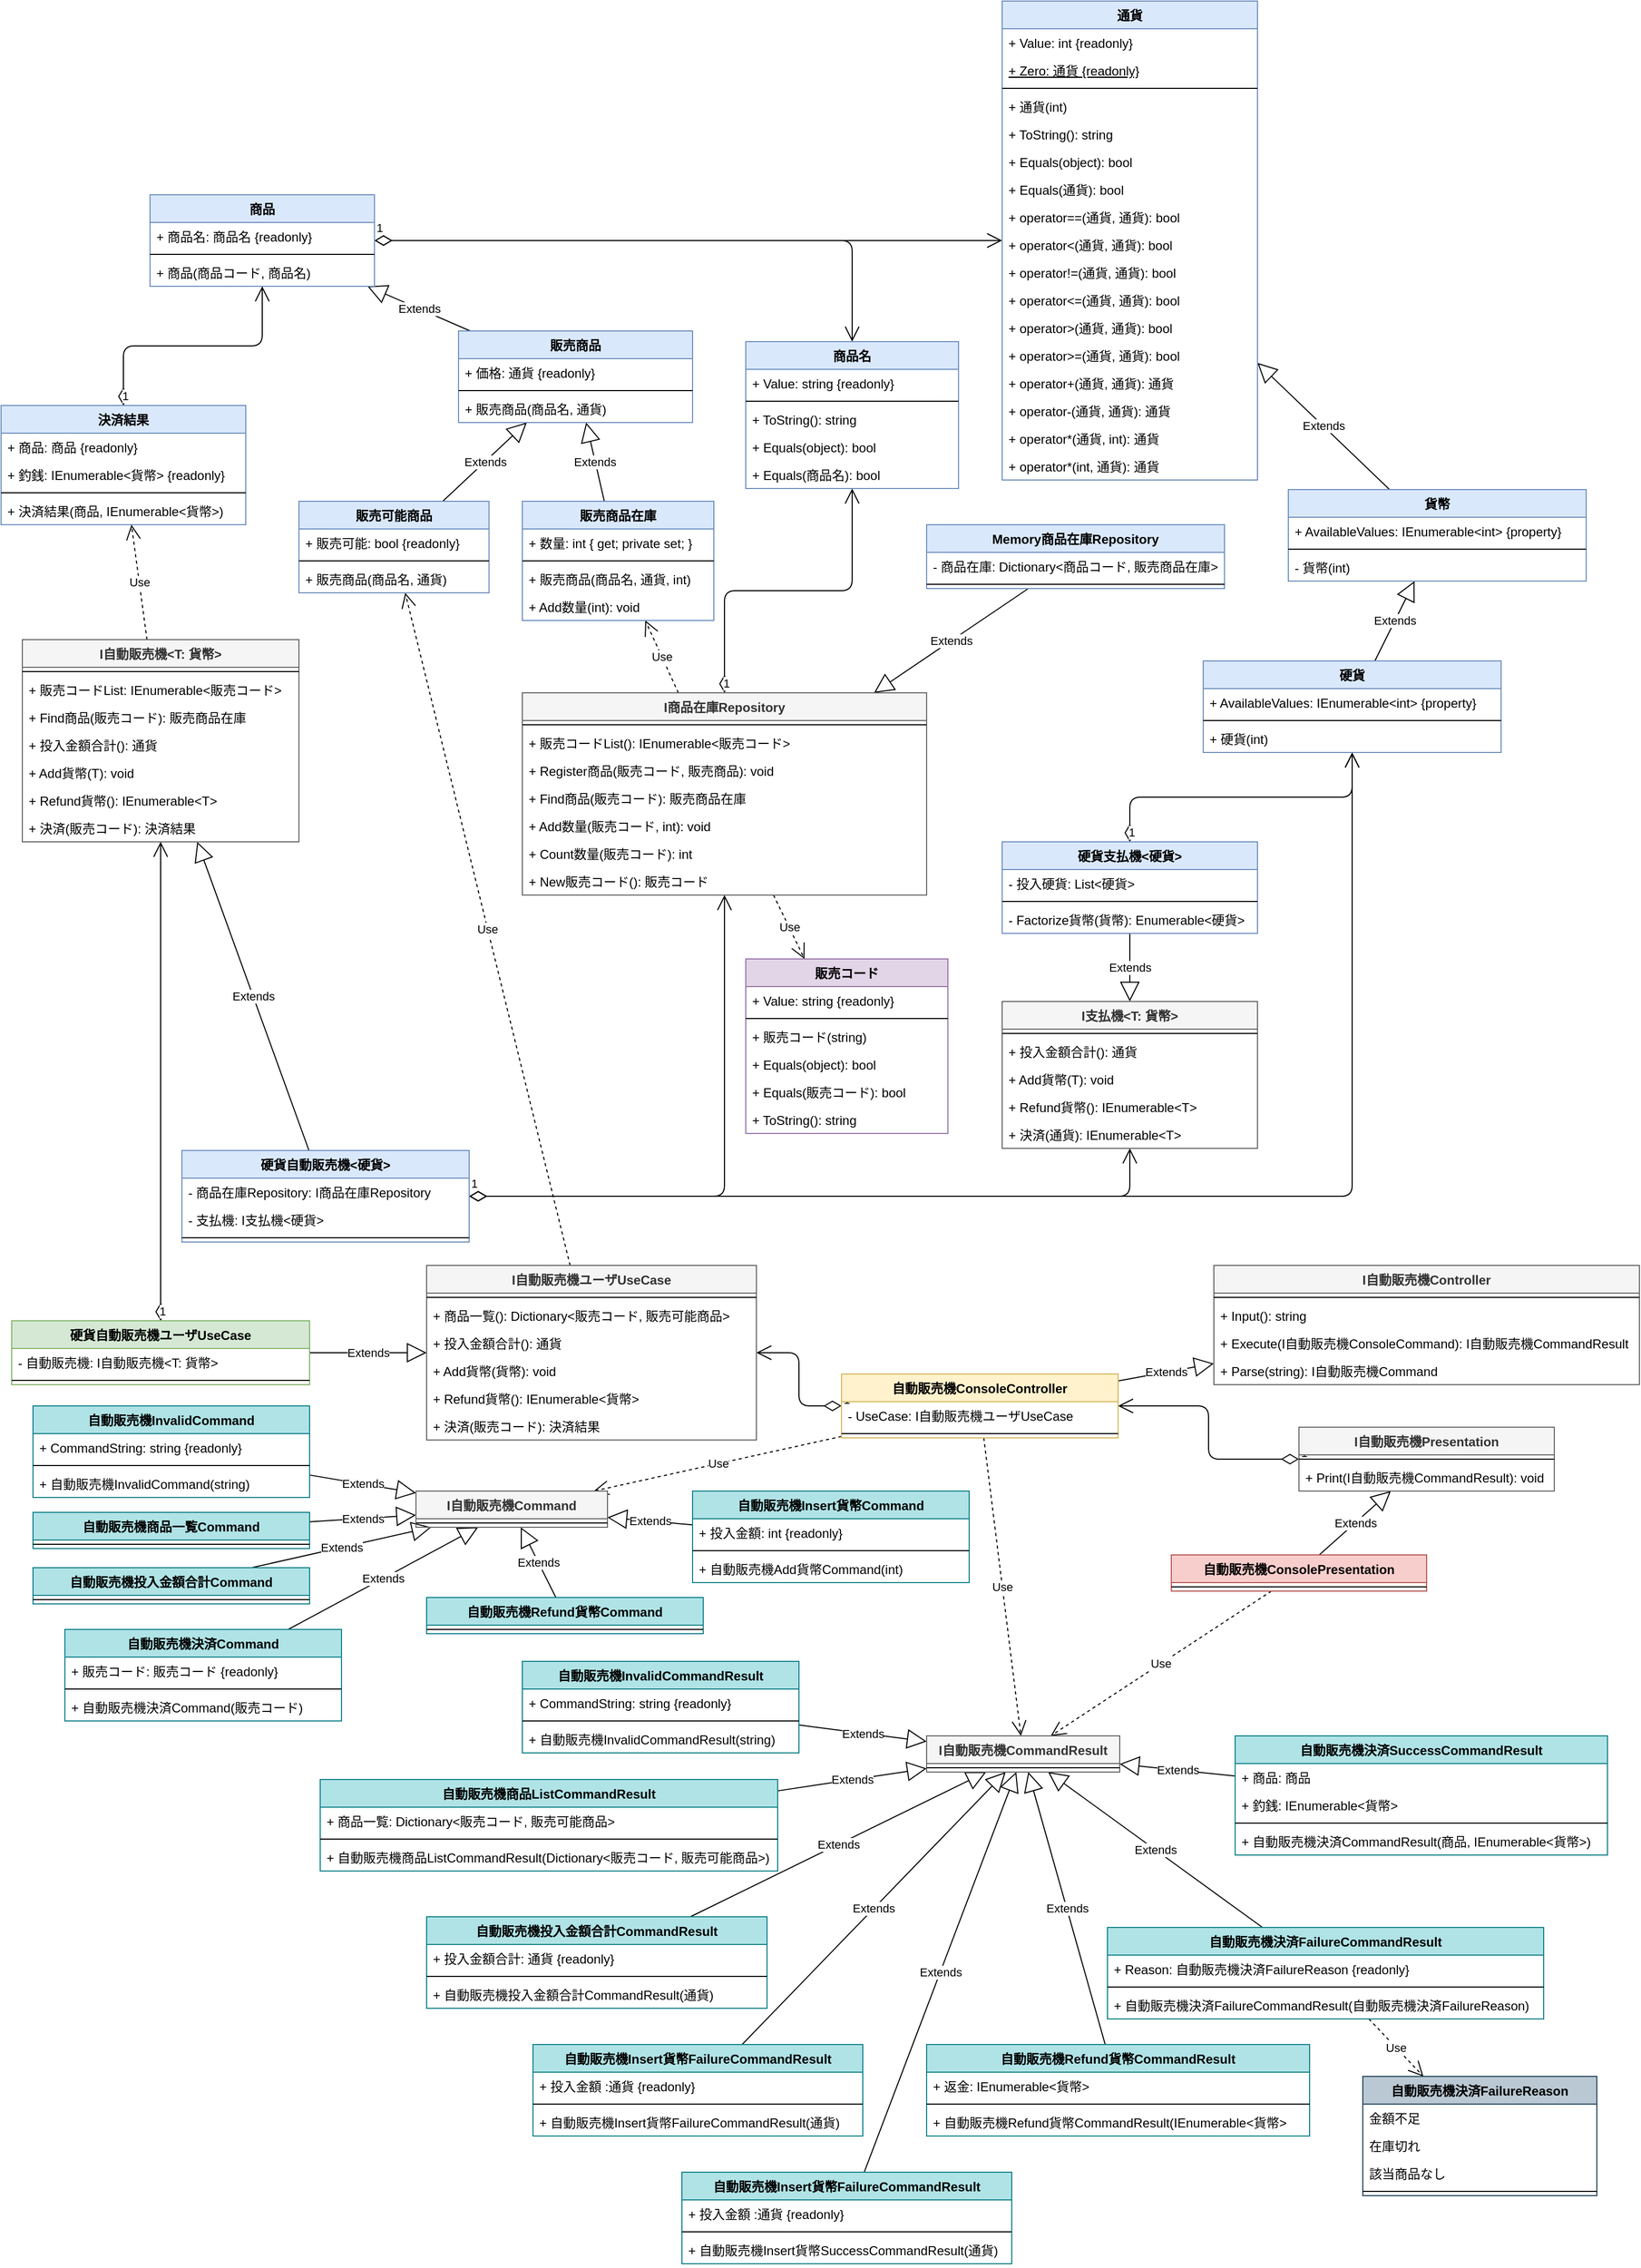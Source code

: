 <mxfile version="13.6.2" type="device"><diagram id="4ppa27IKXMnma4gAyJ3g" name="自動販売機"><mxGraphModel dx="1106" dy="1003" grid="1" gridSize="10" guides="1" tooltips="1" connect="1" arrows="1" fold="1" page="1" pageScale="1" pageWidth="827" pageHeight="1169" math="0" shadow="0"><root><mxCell id="0"/><mxCell id="1" parent="0"/><mxCell id="Y6LdKiaWDsHtHMAcsusY-1" value="1" style="endArrow=open;html=1;endSize=12;startArrow=diamondThin;startSize=14;startFill=0;edgeStyle=orthogonalEdgeStyle;align=left;verticalAlign=bottom;" parent="1" source="Y6LdKiaWDsHtHMAcsusY-41" target="Y6LdKiaWDsHtHMAcsusY-14" edge="1"><mxGeometry x="-1" y="3" relative="1" as="geometry"><mxPoint x="483.67" y="864" as="sourcePoint"/><mxPoint x="433.67" y="630" as="targetPoint"/></mxGeometry></mxCell><mxCell id="Y6LdKiaWDsHtHMAcsusY-2" value="1" style="endArrow=open;html=1;endSize=12;startArrow=diamondThin;startSize=14;startFill=0;edgeStyle=orthogonalEdgeStyle;align=left;verticalAlign=bottom;" parent="1" source="Y6LdKiaWDsHtHMAcsusY-41" target="Y6LdKiaWDsHtHMAcsusY-24" edge="1"><mxGeometry x="-1" y="3" relative="1" as="geometry"><mxPoint x="1043.67" y="1106" as="sourcePoint"/><mxPoint x="1183.67" y="922" as="targetPoint"/></mxGeometry></mxCell><mxCell id="Y6LdKiaWDsHtHMAcsusY-3" value="Extends" style="endArrow=block;endSize=16;endFill=0;html=1;" parent="1" source="Y6LdKiaWDsHtHMAcsusY-51" target="Y6LdKiaWDsHtHMAcsusY-38" edge="1"><mxGeometry width="160" relative="1" as="geometry"><mxPoint x="843.67" y="1206" as="sourcePoint"/><mxPoint x="603.67" y="1246" as="targetPoint"/></mxGeometry></mxCell><mxCell id="Y6LdKiaWDsHtHMAcsusY-4" value="Extends" style="endArrow=block;endSize=16;endFill=0;html=1;" parent="1" source="Y6LdKiaWDsHtHMAcsusY-38" target="Y6LdKiaWDsHtHMAcsusY-24" edge="1"><mxGeometry width="160" relative="1" as="geometry"><mxPoint x="573.67" y="1306" as="sourcePoint"/><mxPoint x="573.67" y="1240" as="targetPoint"/></mxGeometry></mxCell><mxCell id="Y6LdKiaWDsHtHMAcsusY-5" value="1" style="endArrow=open;html=1;endSize=12;startArrow=diamondThin;startSize=14;startFill=0;edgeStyle=orthogonalEdgeStyle;align=left;verticalAlign=bottom;exitX=0.5;exitY=0;exitDx=0;exitDy=0;" parent="1" source="Y6LdKiaWDsHtHMAcsusY-17" target="Y6LdKiaWDsHtHMAcsusY-41" edge="1"><mxGeometry x="-1" y="3" relative="1" as="geometry"><mxPoint x="753.67" y="1318" as="sourcePoint"/><mxPoint x="673.67" y="1409" as="targetPoint"/></mxGeometry></mxCell><mxCell id="Y6LdKiaWDsHtHMAcsusY-9" value="1" style="endArrow=open;html=1;endSize=12;startArrow=diamondThin;startSize=14;startFill=0;edgeStyle=orthogonalEdgeStyle;align=left;verticalAlign=bottom;" parent="1" source="Y6LdKiaWDsHtHMAcsusY-46" target="Y6LdKiaWDsHtHMAcsusY-79" edge="1"><mxGeometry x="-1" y="3" relative="1" as="geometry"><mxPoint x="773.67" y="1275" as="sourcePoint"/><mxPoint x="993.67" y="1142" as="targetPoint"/></mxGeometry></mxCell><mxCell id="Y6LdKiaWDsHtHMAcsusY-10" value="Extends" style="endArrow=block;endSize=16;endFill=0;html=1;" parent="1" source="Y6LdKiaWDsHtHMAcsusY-46" target="Y6LdKiaWDsHtHMAcsusY-64" edge="1"><mxGeometry width="160" relative="1" as="geometry"><mxPoint x="1035.17" y="1126" as="sourcePoint"/><mxPoint x="945.17" y="1126" as="targetPoint"/></mxGeometry></mxCell><mxCell id="Y6LdKiaWDsHtHMAcsusY-11" value="Use" style="endArrow=open;endSize=12;dashed=1;html=1;" parent="1" source="Y6LdKiaWDsHtHMAcsusY-46" target="Y6LdKiaWDsHtHMAcsusY-57" edge="1"><mxGeometry width="160" relative="1" as="geometry"><mxPoint x="905.254" y="1934" as="sourcePoint"/><mxPoint x="842.162" y="1992" as="targetPoint"/></mxGeometry></mxCell><mxCell id="Y6LdKiaWDsHtHMAcsusY-12" value="1" style="endArrow=open;html=1;endSize=12;startArrow=diamondThin;startSize=14;startFill=0;edgeStyle=orthogonalEdgeStyle;align=left;verticalAlign=bottom;" parent="1" source="Y6LdKiaWDsHtHMAcsusY-59" target="Y6LdKiaWDsHtHMAcsusY-46" edge="1"><mxGeometry x="-1" y="3" relative="1" as="geometry"><mxPoint x="984.67" y="1367" as="sourcePoint"/><mxPoint x="984.67" y="1277" as="targetPoint"/></mxGeometry></mxCell><mxCell id="Y6LdKiaWDsHtHMAcsusY-13" value="Extends" style="endArrow=block;endSize=16;endFill=0;html=1;" parent="1" source="Y6LdKiaWDsHtHMAcsusY-61" target="Y6LdKiaWDsHtHMAcsusY-59" edge="1"><mxGeometry width="160" relative="1" as="geometry"><mxPoint x="798.67" y="1631" as="sourcePoint"/><mxPoint x="798.67" y="1565" as="targetPoint"/></mxGeometry></mxCell><mxCell id="Y6LdKiaWDsHtHMAcsusY-22" value="1" style="endArrow=open;html=1;endSize=12;startArrow=diamondThin;startSize=14;startFill=0;edgeStyle=orthogonalEdgeStyle;align=left;verticalAlign=bottom;" parent="1" source="Y6LdKiaWDsHtHMAcsusY-98" target="Y6LdKiaWDsHtHMAcsusY-92" edge="1"><mxGeometry x="-1" y="3" relative="1" as="geometry"><mxPoint x="717.67" y="1191.5" as="sourcePoint"/><mxPoint x="791.67" y="1204.5" as="targetPoint"/></mxGeometry></mxCell><mxCell id="Y6LdKiaWDsHtHMAcsusY-87" value="1" style="endArrow=open;html=1;endSize=12;startArrow=diamondThin;startSize=14;startFill=0;edgeStyle=orthogonalEdgeStyle;align=left;verticalAlign=bottom;" parent="1" source="Y6LdKiaWDsHtHMAcsusY-98" target="Y6LdKiaWDsHtHMAcsusY-252" edge="1"><mxGeometry x="-1" y="3" relative="1" as="geometry"><mxPoint x="747.67" y="1130" as="sourcePoint"/><mxPoint x="948.67" y="965" as="targetPoint"/></mxGeometry></mxCell><mxCell id="Y6LdKiaWDsHtHMAcsusY-106" value="Extends" style="endArrow=block;endSize=16;endFill=0;html=1;" parent="1" source="Y6LdKiaWDsHtHMAcsusY-98" target="Y6LdKiaWDsHtHMAcsusY-67" edge="1"><mxGeometry width="160" relative="1" as="geometry"><mxPoint x="1272.67" y="696" as="sourcePoint"/><mxPoint x="1272.67" y="600" as="targetPoint"/></mxGeometry></mxCell><mxCell id="Y6LdKiaWDsHtHMAcsusY-112" value="Extends" style="endArrow=block;endSize=16;endFill=0;html=1;" parent="1" source="Y6LdKiaWDsHtHMAcsusY-107" target="Y6LdKiaWDsHtHMAcsusY-92" edge="1"><mxGeometry width="160" relative="1" as="geometry"><mxPoint x="1272.67" y="696" as="sourcePoint"/><mxPoint x="1272.67" y="600" as="targetPoint"/></mxGeometry></mxCell><mxCell id="Y6LdKiaWDsHtHMAcsusY-118" value="1" style="endArrow=open;html=1;endSize=12;startArrow=diamondThin;startSize=14;startFill=0;edgeStyle=orthogonalEdgeStyle;align=left;verticalAlign=bottom;" parent="1" source="Y6LdKiaWDsHtHMAcsusY-98" target="Y6LdKiaWDsHtHMAcsusY-51" edge="1"><mxGeometry x="-1" y="3" relative="1" as="geometry"><mxPoint x="1073.67" y="1059" as="sourcePoint"/><mxPoint x="1223.67" y="1059" as="targetPoint"/></mxGeometry></mxCell><mxCell id="Y6LdKiaWDsHtHMAcsusY-131" value="Extends" style="endArrow=block;endSize=16;endFill=0;html=1;" parent="1" source="Y6LdKiaWDsHtHMAcsusY-125" target="Y6LdKiaWDsHtHMAcsusY-79" edge="1"><mxGeometry width="160" relative="1" as="geometry"><mxPoint x="733.67" y="1180" as="sourcePoint"/><mxPoint x="733.67" y="1336" as="targetPoint"/></mxGeometry></mxCell><mxCell id="Y6LdKiaWDsHtHMAcsusY-132" value="1" style="endArrow=open;html=1;endSize=12;startArrow=diamondThin;startSize=14;startFill=0;edgeStyle=orthogonalEdgeStyle;align=left;verticalAlign=bottom;" parent="1" source="Y6LdKiaWDsHtHMAcsusY-125" target="Y6LdKiaWDsHtHMAcsusY-67" edge="1"><mxGeometry x="-1" y="3" relative="1" as="geometry"><mxPoint x="743.67" y="1110" as="sourcePoint"/><mxPoint x="743.67" y="952" as="targetPoint"/></mxGeometry></mxCell><mxCell id="Y6LdKiaWDsHtHMAcsusY-138" value="Extends" style="endArrow=block;endSize=16;endFill=0;html=1;" parent="1" source="Y6LdKiaWDsHtHMAcsusY-140" target="Y6LdKiaWDsHtHMAcsusY-41" edge="1"><mxGeometry width="160" relative="1" as="geometry"><mxPoint x="263.67" y="629" as="sourcePoint"/><mxPoint x="263.67" y="733" as="targetPoint"/></mxGeometry></mxCell><mxCell id="Y6LdKiaWDsHtHMAcsusY-149" value="1" style="endArrow=open;html=1;endSize=12;startArrow=diamondThin;startSize=14;startFill=0;edgeStyle=orthogonalEdgeStyle;align=left;verticalAlign=bottom;" parent="1" source="Y6LdKiaWDsHtHMAcsusY-252" target="Y6LdKiaWDsHtHMAcsusY-14" edge="1"><mxGeometry x="-1" y="3" relative="1" as="geometry"><mxPoint x="948.67" y="853" as="sourcePoint"/><mxPoint x="603.67" y="1020" as="targetPoint"/></mxGeometry></mxCell><mxCell id="Y6LdKiaWDsHtHMAcsusY-152" value="1" style="endArrow=open;html=1;endSize=12;startArrow=diamondThin;startSize=14;startFill=0;edgeStyle=orthogonalEdgeStyle;align=left;verticalAlign=bottom;" parent="1" source="Y6LdKiaWDsHtHMAcsusY-107" target="Y6LdKiaWDsHtHMAcsusY-51" edge="1"><mxGeometry x="-1" y="3" relative="1" as="geometry"><mxPoint x="1022.17" y="1203" as="sourcePoint"/><mxPoint x="1283.67" y="952" as="targetPoint"/></mxGeometry></mxCell><mxCell id="Y6LdKiaWDsHtHMAcsusY-156" value="Use" style="endArrow=open;endSize=12;dashed=1;html=1;" parent="1" source="Y6LdKiaWDsHtHMAcsusY-46" target="Y6LdKiaWDsHtHMAcsusY-55" edge="1"><mxGeometry width="160" relative="1" as="geometry"><mxPoint x="892.974" y="1672" as="sourcePoint"/><mxPoint x="1001.881" y="1760" as="targetPoint"/></mxGeometry></mxCell><mxCell id="Y6LdKiaWDsHtHMAcsusY-172" value="Extends" style="endArrow=block;endSize=16;endFill=0;html=1;" parent="1" source="Y6LdKiaWDsHtHMAcsusY-157" target="Y6LdKiaWDsHtHMAcsusY-55" edge="1"><mxGeometry width="160" relative="1" as="geometry"><mxPoint x="100.003" y="1650" as="sourcePoint"/><mxPoint x="1322.789" y="1475" as="targetPoint"/></mxGeometry></mxCell><mxCell id="Y6LdKiaWDsHtHMAcsusY-173" value="Extends" style="endArrow=block;endSize=16;endFill=0;html=1;" parent="1" source="Y6LdKiaWDsHtHMAcsusY-162" target="Y6LdKiaWDsHtHMAcsusY-55" edge="1"><mxGeometry width="160" relative="1" as="geometry"><mxPoint x="816.087" y="1881" as="sourcePoint"/><mxPoint x="1081.253" y="1795" as="targetPoint"/></mxGeometry></mxCell><mxCell id="Y6LdKiaWDsHtHMAcsusY-174" value="Extends" style="endArrow=block;endSize=16;endFill=0;html=1;" parent="1" source="Y6LdKiaWDsHtHMAcsusY-167" target="Y6LdKiaWDsHtHMAcsusY-55" edge="1"><mxGeometry width="160" relative="1" as="geometry"><mxPoint x="901.698" y="1961" as="sourcePoint"/><mxPoint x="1112.121" y="1795" as="targetPoint"/></mxGeometry></mxCell><mxCell id="Y6LdKiaWDsHtHMAcsusY-175" value="Extends" style="endArrow=block;endSize=16;endFill=0;html=1;" parent="1" source="Y6LdKiaWDsHtHMAcsusY-170" target="Y6LdKiaWDsHtHMAcsusY-55" edge="1"><mxGeometry width="160" relative="1" as="geometry"><mxPoint x="199.503" y="1780" as="sourcePoint"/><mxPoint x="1124.67" y="1783.984" as="targetPoint"/></mxGeometry></mxCell><mxCell id="Y6LdKiaWDsHtHMAcsusY-198" value="Extends" style="endArrow=block;endSize=16;endFill=0;html=1;" parent="1" source="Y6LdKiaWDsHtHMAcsusY-176" target="Y6LdKiaWDsHtHMAcsusY-57" edge="1"><mxGeometry width="160" relative="1" as="geometry"><mxPoint x="-1029.649" y="1949" as="sourcePoint"/><mxPoint x="-1081.065" y="1783" as="targetPoint"/></mxGeometry></mxCell><mxCell id="Y6LdKiaWDsHtHMAcsusY-199" value="Extends" style="endArrow=block;endSize=16;endFill=0;html=1;" parent="1" source="Y6LdKiaWDsHtHMAcsusY-341" target="Y6LdKiaWDsHtHMAcsusY-57" edge="1"><mxGeometry width="160" relative="1" as="geometry"><mxPoint x="1270.457" y="2090" as="sourcePoint"/><mxPoint x="-741.782" y="1783" as="targetPoint"/></mxGeometry></mxCell><mxCell id="Y6LdKiaWDsHtHMAcsusY-200" value="Extends" style="endArrow=block;endSize=16;endFill=0;html=1;" parent="1" source="Y6LdKiaWDsHtHMAcsusY-182" target="Y6LdKiaWDsHtHMAcsusY-57" edge="1"><mxGeometry width="160" relative="1" as="geometry"><mxPoint x="-553.391" y="1959" as="sourcePoint"/><mxPoint x="-730.019" y="1783" as="targetPoint"/></mxGeometry></mxCell><mxCell id="Y6LdKiaWDsHtHMAcsusY-201" value="Extends" style="endArrow=block;endSize=16;endFill=0;html=1;" parent="1" source="Y6LdKiaWDsHtHMAcsusY-185" target="Y6LdKiaWDsHtHMAcsusY-57" edge="1"><mxGeometry width="160" relative="1" as="geometry"><mxPoint x="-443.57" y="1849" as="sourcePoint"/><mxPoint x="-684.915" y="1783" as="targetPoint"/></mxGeometry></mxCell><mxCell id="Y6LdKiaWDsHtHMAcsusY-203" value="Use" style="endArrow=open;endSize=12;dashed=1;html=1;" parent="1" source="Y6LdKiaWDsHtHMAcsusY-61" target="Y6LdKiaWDsHtHMAcsusY-57" edge="1"><mxGeometry width="160" relative="1" as="geometry"><mxPoint x="772.077" y="1672" as="sourcePoint"/><mxPoint x="690.082" y="1761" as="targetPoint"/></mxGeometry></mxCell><mxCell id="Y6LdKiaWDsHtHMAcsusY-204" value="Use" style="endArrow=open;endSize=12;dashed=1;html=1;" parent="1" source="Y6LdKiaWDsHtHMAcsusY-67" target="Y6LdKiaWDsHtHMAcsusY-17" edge="1"><mxGeometry width="160" relative="1" as="geometry"><mxPoint x="423.67" y="1054.75" as="sourcePoint"/><mxPoint x="173.67" y="638.276" as="targetPoint"/></mxGeometry></mxCell><mxCell id="Y6LdKiaWDsHtHMAcsusY-227" value="Use" style="endArrow=open;endSize=12;dashed=1;html=1;" parent="1" source="Y6LdKiaWDsHtHMAcsusY-252" target="Y6LdKiaWDsHtHMAcsusY-273" edge="1"><mxGeometry width="160" relative="1" as="geometry"><mxPoint x="909.339" y="853" as="sourcePoint"/><mxPoint x="763.67" y="580" as="targetPoint"/></mxGeometry></mxCell><mxCell id="Y6LdKiaWDsHtHMAcsusY-264" value="Extends" style="endArrow=block;endSize=16;endFill=0;html=1;" parent="1" source="Y6LdKiaWDsHtHMAcsusY-259" target="Y6LdKiaWDsHtHMAcsusY-252" edge="1"><mxGeometry width="160" relative="1" as="geometry"><mxPoint x="673.67" y="860" as="sourcePoint"/><mxPoint x="433.67" y="1135.4" as="targetPoint"/></mxGeometry></mxCell><mxCell id="Y6LdKiaWDsHtHMAcsusY-281" value="Use" style="endArrow=open;endSize=12;dashed=1;html=1;" parent="1" source="Y6LdKiaWDsHtHMAcsusY-252" target="Y6LdKiaWDsHtHMAcsusY-287" edge="1"><mxGeometry width="160" relative="1" as="geometry"><mxPoint x="850.67" y="741.451" as="sourcePoint"/><mxPoint x="765.17" y="705.204" as="targetPoint"/></mxGeometry></mxCell><mxCell id="Y6LdKiaWDsHtHMAcsusY-291" value="Extends" style="endArrow=block;endSize=16;endFill=0;html=1;" parent="1" source="Y6LdKiaWDsHtHMAcsusY-287" target="Y6LdKiaWDsHtHMAcsusY-140" edge="1"><mxGeometry width="160" relative="1" as="geometry"><mxPoint x="798.966" y="500" as="sourcePoint"/><mxPoint x="646.971" y="418" as="targetPoint"/></mxGeometry></mxCell><mxCell id="Y6LdKiaWDsHtHMAcsusY-305" value="Extends" style="endArrow=block;endSize=16;endFill=0;html=1;" parent="1" source="Y6LdKiaWDsHtHMAcsusY-301" target="Y6LdKiaWDsHtHMAcsusY-140" edge="1"><mxGeometry width="160" relative="1" as="geometry"><mxPoint x="897.052" y="550" as="sourcePoint"/><mxPoint x="894.913" y="476" as="targetPoint"/></mxGeometry></mxCell><mxCell id="Y6LdKiaWDsHtHMAcsusY-306" value="Use" style="endArrow=open;endSize=12;dashed=1;html=1;" parent="1" source="Y6LdKiaWDsHtHMAcsusY-79" target="Y6LdKiaWDsHtHMAcsusY-301" edge="1"><mxGeometry width="160" relative="1" as="geometry"><mxPoint x="1043.054" y="730" as="sourcePoint"/><mxPoint x="963.875" y="662" as="targetPoint"/></mxGeometry></mxCell><mxCell id="Y6LdKiaWDsHtHMAcsusY-312" value="Extends" style="endArrow=block;endSize=16;endFill=0;html=1;" parent="1" source="Y6LdKiaWDsHtHMAcsusY-310" target="Y6LdKiaWDsHtHMAcsusY-55" edge="1"><mxGeometry width="160" relative="1" as="geometry"><mxPoint x="1288" y="2120" as="sourcePoint"/><mxPoint x="1136.605" y="1965" as="targetPoint"/></mxGeometry></mxCell><mxCell id="Y6LdKiaWDsHtHMAcsusY-315" value="Extends" style="endArrow=block;endSize=16;endFill=0;html=1;" parent="1" source="Y6LdKiaWDsHtHMAcsusY-313" target="Y6LdKiaWDsHtHMAcsusY-57" edge="1"><mxGeometry width="160" relative="1" as="geometry"><mxPoint x="349.708" y="1990" as="sourcePoint"/><mxPoint x="648.382" y="1795" as="targetPoint"/></mxGeometry></mxCell><mxCell id="Y6LdKiaWDsHtHMAcsusY-41" value="商品" style="swimlane;fontStyle=1;align=center;verticalAlign=top;childLayout=stackLayout;horizontal=1;startSize=26;horizontalStack=0;resizeParent=1;resizeParentMax=0;resizeLast=0;collapsible=1;marginBottom=0;fillColor=#dae8fc;strokeColor=#6c8ebf;" parent="1" vertex="1"><mxGeometry x="200" y="222" width="211" height="86" as="geometry"/></mxCell><mxCell id="Y6LdKiaWDsHtHMAcsusY-42" value="+ 商品名: 商品名 {readonly}" style="text;strokeColor=none;fillColor=none;align=left;verticalAlign=top;spacingLeft=4;spacingRight=4;overflow=hidden;rotatable=0;points=[[0,0.5],[1,0.5]];portConstraint=eastwest;" parent="Y6LdKiaWDsHtHMAcsusY-41" vertex="1"><mxGeometry y="26" width="211" height="26" as="geometry"/></mxCell><mxCell id="Y6LdKiaWDsHtHMAcsusY-44" value="" style="line;strokeWidth=1;fillColor=none;align=left;verticalAlign=middle;spacingTop=-1;spacingLeft=3;spacingRight=3;rotatable=0;labelPosition=right;points=[];portConstraint=eastwest;" parent="Y6LdKiaWDsHtHMAcsusY-41" vertex="1"><mxGeometry y="52" width="211" height="8" as="geometry"/></mxCell><mxCell id="Y6LdKiaWDsHtHMAcsusY-45" value="+ 商品(商品コード, 商品名)" style="text;strokeColor=none;fillColor=none;align=left;verticalAlign=top;spacingLeft=4;spacingRight=4;overflow=hidden;rotatable=0;points=[[0,0.5],[1,0.5]];portConstraint=eastwest;" parent="Y6LdKiaWDsHtHMAcsusY-41" vertex="1"><mxGeometry y="60" width="211" height="26" as="geometry"/></mxCell><mxCell id="Y6LdKiaWDsHtHMAcsusY-24" value="通貨" style="swimlane;fontStyle=1;align=center;verticalAlign=top;childLayout=stackLayout;horizontal=1;startSize=26;horizontalStack=0;resizeParent=1;resizeParentMax=0;resizeLast=0;collapsible=1;marginBottom=0;fillColor=#dae8fc;strokeColor=#6c8ebf;" parent="1" vertex="1"><mxGeometry x="1001" y="40" width="240" height="450" as="geometry"/></mxCell><mxCell id="Y6LdKiaWDsHtHMAcsusY-25" value="+ Value: int {readonly}" style="text;strokeColor=none;fillColor=none;align=left;verticalAlign=top;spacingLeft=4;spacingRight=4;overflow=hidden;rotatable=0;points=[[0,0.5],[1,0.5]];portConstraint=eastwest;" parent="Y6LdKiaWDsHtHMAcsusY-24" vertex="1"><mxGeometry y="26" width="240" height="26" as="geometry"/></mxCell><mxCell id="Y6LdKiaWDsHtHMAcsusY-231" value="+ Zero: 通貨 {readonly}" style="text;strokeColor=none;fillColor=none;align=left;verticalAlign=top;spacingLeft=4;spacingRight=4;overflow=hidden;rotatable=0;points=[[0,0.5],[1,0.5]];portConstraint=eastwest;fontStyle=4" parent="Y6LdKiaWDsHtHMAcsusY-24" vertex="1"><mxGeometry y="52" width="240" height="26" as="geometry"/></mxCell><mxCell id="Y6LdKiaWDsHtHMAcsusY-26" value="" style="line;strokeWidth=1;fillColor=none;align=left;verticalAlign=middle;spacingTop=-1;spacingLeft=3;spacingRight=3;rotatable=0;labelPosition=right;points=[];portConstraint=eastwest;" parent="Y6LdKiaWDsHtHMAcsusY-24" vertex="1"><mxGeometry y="78" width="240" height="8" as="geometry"/></mxCell><mxCell id="Y6LdKiaWDsHtHMAcsusY-27" value="+ 通貨(int)" style="text;strokeColor=none;fillColor=none;align=left;verticalAlign=top;spacingLeft=4;spacingRight=4;overflow=hidden;rotatable=0;points=[[0,0.5],[1,0.5]];portConstraint=eastwest;" parent="Y6LdKiaWDsHtHMAcsusY-24" vertex="1"><mxGeometry y="86" width="240" height="26" as="geometry"/></mxCell><mxCell id="Y6LdKiaWDsHtHMAcsusY-307" value="+ ToString(): string" style="text;strokeColor=none;fillColor=none;align=left;verticalAlign=top;spacingLeft=4;spacingRight=4;overflow=hidden;rotatable=0;points=[[0,0.5],[1,0.5]];portConstraint=eastwest;" parent="Y6LdKiaWDsHtHMAcsusY-24" vertex="1"><mxGeometry y="112" width="240" height="26" as="geometry"/></mxCell><mxCell id="Y6LdKiaWDsHtHMAcsusY-229" value="+ Equals(object): bool" style="text;strokeColor=none;fillColor=none;align=left;verticalAlign=top;spacingLeft=4;spacingRight=4;overflow=hidden;rotatable=0;points=[[0,0.5],[1,0.5]];portConstraint=eastwest;" parent="Y6LdKiaWDsHtHMAcsusY-24" vertex="1"><mxGeometry y="138" width="240" height="26" as="geometry"/></mxCell><mxCell id="Y6LdKiaWDsHtHMAcsusY-28" value="+ Equals(通貨): bool" style="text;strokeColor=none;fillColor=none;align=left;verticalAlign=top;spacingLeft=4;spacingRight=4;overflow=hidden;rotatable=0;points=[[0,0.5],[1,0.5]];portConstraint=eastwest;" parent="Y6LdKiaWDsHtHMAcsusY-24" vertex="1"><mxGeometry y="164" width="240" height="26" as="geometry"/></mxCell><mxCell id="Y6LdKiaWDsHtHMAcsusY-228" value="+ operator==(通貨, 通貨): bool" style="text;strokeColor=none;fillColor=none;align=left;verticalAlign=top;spacingLeft=4;spacingRight=4;overflow=hidden;rotatable=0;points=[[0,0.5],[1,0.5]];portConstraint=eastwest;" parent="Y6LdKiaWDsHtHMAcsusY-24" vertex="1"><mxGeometry y="190" width="240" height="26" as="geometry"/></mxCell><mxCell id="Y6LdKiaWDsHtHMAcsusY-29" value="+ operator&lt;(通貨, 通貨): bool" style="text;strokeColor=none;fillColor=none;align=left;verticalAlign=top;spacingLeft=4;spacingRight=4;overflow=hidden;rotatable=0;points=[[0,0.5],[1,0.5]];portConstraint=eastwest;" parent="Y6LdKiaWDsHtHMAcsusY-24" vertex="1"><mxGeometry y="216" width="240" height="26" as="geometry"/></mxCell><mxCell id="Y6LdKiaWDsHtHMAcsusY-30" value="+ operator!=(通貨, 通貨): bool" style="text;strokeColor=none;fillColor=none;align=left;verticalAlign=top;spacingLeft=4;spacingRight=4;overflow=hidden;rotatable=0;points=[[0,0.5],[1,0.5]];portConstraint=eastwest;" parent="Y6LdKiaWDsHtHMAcsusY-24" vertex="1"><mxGeometry y="242" width="240" height="26" as="geometry"/></mxCell><mxCell id="Y6LdKiaWDsHtHMAcsusY-31" value="+ operator&lt;=(通貨, 通貨): bool" style="text;strokeColor=none;fillColor=none;align=left;verticalAlign=top;spacingLeft=4;spacingRight=4;overflow=hidden;rotatable=0;points=[[0,0.5],[1,0.5]];portConstraint=eastwest;" parent="Y6LdKiaWDsHtHMAcsusY-24" vertex="1"><mxGeometry y="268" width="240" height="26" as="geometry"/></mxCell><mxCell id="Y6LdKiaWDsHtHMAcsusY-32" value="+ operator&gt;(通貨, 通貨): bool" style="text;strokeColor=none;fillColor=none;align=left;verticalAlign=top;spacingLeft=4;spacingRight=4;overflow=hidden;rotatable=0;points=[[0,0.5],[1,0.5]];portConstraint=eastwest;" parent="Y6LdKiaWDsHtHMAcsusY-24" vertex="1"><mxGeometry y="294" width="240" height="26" as="geometry"/></mxCell><mxCell id="Y6LdKiaWDsHtHMAcsusY-33" value="+ operator&gt;=(通貨, 通貨): bool" style="text;strokeColor=none;fillColor=none;align=left;verticalAlign=top;spacingLeft=4;spacingRight=4;overflow=hidden;rotatable=0;points=[[0,0.5],[1,0.5]];portConstraint=eastwest;" parent="Y6LdKiaWDsHtHMAcsusY-24" vertex="1"><mxGeometry y="320" width="240" height="26" as="geometry"/></mxCell><mxCell id="Y6LdKiaWDsHtHMAcsusY-34" value="+ operator+(通貨, 通貨): 通貨" style="text;strokeColor=none;fillColor=none;align=left;verticalAlign=top;spacingLeft=4;spacingRight=4;overflow=hidden;rotatable=0;points=[[0,0.5],[1,0.5]];portConstraint=eastwest;" parent="Y6LdKiaWDsHtHMAcsusY-24" vertex="1"><mxGeometry y="346" width="240" height="26" as="geometry"/></mxCell><mxCell id="Y6LdKiaWDsHtHMAcsusY-35" value="+ operator-(通貨, 通貨): 通貨" style="text;strokeColor=none;fillColor=none;align=left;verticalAlign=top;spacingLeft=4;spacingRight=4;overflow=hidden;rotatable=0;points=[[0,0.5],[1,0.5]];portConstraint=eastwest;" parent="Y6LdKiaWDsHtHMAcsusY-24" vertex="1"><mxGeometry y="372" width="240" height="26" as="geometry"/></mxCell><mxCell id="Y6LdKiaWDsHtHMAcsusY-36" value="+ operator*(通貨, int): 通貨" style="text;strokeColor=none;fillColor=none;align=left;verticalAlign=top;spacingLeft=4;spacingRight=4;overflow=hidden;rotatable=0;points=[[0,0.5],[1,0.5]];portConstraint=eastwest;" parent="Y6LdKiaWDsHtHMAcsusY-24" vertex="1"><mxGeometry y="398" width="240" height="26" as="geometry"/></mxCell><mxCell id="Y6LdKiaWDsHtHMAcsusY-37" value="+ operator*(int, 通貨): 通貨" style="text;strokeColor=none;fillColor=none;align=left;verticalAlign=top;spacingLeft=4;spacingRight=4;overflow=hidden;rotatable=0;points=[[0,0.5],[1,0.5]];portConstraint=eastwest;" parent="Y6LdKiaWDsHtHMAcsusY-24" vertex="1"><mxGeometry y="424" width="240" height="26" as="geometry"/></mxCell><mxCell id="Y6LdKiaWDsHtHMAcsusY-67" value="I自動販売機&lt;T: 貨幣&gt;" style="swimlane;fontStyle=1;align=center;verticalAlign=top;childLayout=stackLayout;horizontal=1;startSize=26;horizontalStack=0;resizeParent=1;resizeParentMax=0;resizeLast=0;collapsible=1;marginBottom=0;fillColor=#f5f5f5;strokeColor=#666666;fontColor=#333333;" parent="1" vertex="1"><mxGeometry x="80.0" y="640" width="260" height="190" as="geometry"/></mxCell><mxCell id="Y6LdKiaWDsHtHMAcsusY-68" value="" style="line;strokeWidth=1;fillColor=none;align=left;verticalAlign=middle;spacingTop=-1;spacingLeft=3;spacingRight=3;rotatable=0;labelPosition=right;points=[];portConstraint=eastwest;" parent="Y6LdKiaWDsHtHMAcsusY-67" vertex="1"><mxGeometry y="26" width="260" height="8" as="geometry"/></mxCell><mxCell id="Y6LdKiaWDsHtHMAcsusY-69" value="+ 販売コードList: IEnumerable&lt;販売コード&gt;" style="text;strokeColor=none;fillColor=none;align=left;verticalAlign=top;spacingLeft=4;spacingRight=4;overflow=hidden;rotatable=0;points=[[0,0.5],[1,0.5]];portConstraint=eastwest;" parent="Y6LdKiaWDsHtHMAcsusY-67" vertex="1"><mxGeometry y="34" width="260" height="26" as="geometry"/></mxCell><mxCell id="Y6LdKiaWDsHtHMAcsusY-294" value="+ Find商品(販売コード): 販売商品在庫" style="text;strokeColor=none;fillColor=none;align=left;verticalAlign=top;spacingLeft=4;spacingRight=4;overflow=hidden;rotatable=0;points=[[0,0.5],[1,0.5]];portConstraint=eastwest;" parent="Y6LdKiaWDsHtHMAcsusY-67" vertex="1"><mxGeometry y="60" width="260" height="26" as="geometry"/></mxCell><mxCell id="Y6LdKiaWDsHtHMAcsusY-235" value="+ 投入金額合計(): 通貨" style="text;strokeColor=none;fillColor=none;align=left;verticalAlign=top;spacingLeft=4;spacingRight=4;overflow=hidden;rotatable=0;points=[[0,0.5],[1,0.5]];portConstraint=eastwest;" parent="Y6LdKiaWDsHtHMAcsusY-67" vertex="1"><mxGeometry y="86" width="260" height="26" as="geometry"/></mxCell><mxCell id="Y6LdKiaWDsHtHMAcsusY-70" value="+ Add貨幣(T): void" style="text;strokeColor=none;fillColor=none;align=left;verticalAlign=top;spacingLeft=4;spacingRight=4;overflow=hidden;rotatable=0;points=[[0,0.5],[1,0.5]];portConstraint=eastwest;" parent="Y6LdKiaWDsHtHMAcsusY-67" vertex="1"><mxGeometry y="112" width="260" height="26" as="geometry"/></mxCell><mxCell id="Y6LdKiaWDsHtHMAcsusY-71" value="+ Refund貨幣(): IEnumerable&lt;T&gt;" style="text;strokeColor=none;fillColor=none;align=left;verticalAlign=top;spacingLeft=4;spacingRight=4;overflow=hidden;rotatable=0;points=[[0,0.5],[1,0.5]];portConstraint=eastwest;" parent="Y6LdKiaWDsHtHMAcsusY-67" vertex="1"><mxGeometry y="138" width="260" height="26" as="geometry"/></mxCell><mxCell id="Y6LdKiaWDsHtHMAcsusY-72" value="+ 決済(販売コード): 決済結果" style="text;strokeColor=none;fillColor=none;align=left;verticalAlign=top;spacingLeft=4;spacingRight=4;overflow=hidden;rotatable=0;points=[[0,0.5],[1,0.5]];portConstraint=eastwest;" parent="Y6LdKiaWDsHtHMAcsusY-67" vertex="1"><mxGeometry y="164" width="260" height="26" as="geometry"/></mxCell><mxCell id="Y6LdKiaWDsHtHMAcsusY-17" value="決済結果" style="swimlane;fontStyle=1;align=center;verticalAlign=top;childLayout=stackLayout;horizontal=1;startSize=26;horizontalStack=0;resizeParent=1;resizeParentMax=0;resizeLast=0;collapsible=1;marginBottom=0;fillColor=#dae8fc;strokeColor=#6c8ebf;" parent="1" vertex="1"><mxGeometry x="60" y="420" width="230" height="112" as="geometry"/></mxCell><mxCell id="Y6LdKiaWDsHtHMAcsusY-18" value="+ 商品: 商品 {readonly}" style="text;strokeColor=none;fillColor=none;align=left;verticalAlign=top;spacingLeft=4;spacingRight=4;overflow=hidden;rotatable=0;points=[[0,0.5],[1,0.5]];portConstraint=eastwest;" parent="Y6LdKiaWDsHtHMAcsusY-17" vertex="1"><mxGeometry y="26" width="230" height="26" as="geometry"/></mxCell><mxCell id="Y6LdKiaWDsHtHMAcsusY-19" value="+ 釣銭: IEnumerable&lt;貨幣&gt; {readonly}" style="text;strokeColor=none;fillColor=none;align=left;verticalAlign=top;spacingLeft=4;spacingRight=4;overflow=hidden;rotatable=0;points=[[0,0.5],[1,0.5]];portConstraint=eastwest;" parent="Y6LdKiaWDsHtHMAcsusY-17" vertex="1"><mxGeometry y="52" width="230" height="26" as="geometry"/></mxCell><mxCell id="Y6LdKiaWDsHtHMAcsusY-20" value="" style="line;strokeWidth=1;fillColor=none;align=left;verticalAlign=middle;spacingTop=-1;spacingLeft=3;spacingRight=3;rotatable=0;labelPosition=right;points=[];portConstraint=eastwest;" parent="Y6LdKiaWDsHtHMAcsusY-17" vertex="1"><mxGeometry y="78" width="230" height="8" as="geometry"/></mxCell><mxCell id="Y6LdKiaWDsHtHMAcsusY-21" value="+ 決済結果(商品, IEnumerable&lt;貨幣&gt;)" style="text;strokeColor=none;fillColor=none;align=left;verticalAlign=top;spacingLeft=4;spacingRight=4;overflow=hidden;rotatable=0;points=[[0,0.5],[1,0.5]];portConstraint=eastwest;" parent="Y6LdKiaWDsHtHMAcsusY-17" vertex="1"><mxGeometry y="86" width="230" height="26" as="geometry"/></mxCell><mxCell id="Y6LdKiaWDsHtHMAcsusY-140" value="販売商品" style="swimlane;fontStyle=1;align=center;verticalAlign=top;childLayout=stackLayout;horizontal=1;startSize=26;horizontalStack=0;resizeParent=1;resizeParentMax=0;resizeLast=0;collapsible=1;marginBottom=0;fillColor=#dae8fc;strokeColor=#6c8ebf;" parent="1" vertex="1"><mxGeometry x="490" y="350" width="220" height="86" as="geometry"/></mxCell><mxCell id="Y6LdKiaWDsHtHMAcsusY-141" value="+ 価格: 通貨 {readonly}" style="text;strokeColor=none;fillColor=none;align=left;verticalAlign=top;spacingLeft=4;spacingRight=4;overflow=hidden;rotatable=0;points=[[0,0.5],[1,0.5]];portConstraint=eastwest;" parent="Y6LdKiaWDsHtHMAcsusY-140" vertex="1"><mxGeometry y="26" width="220" height="26" as="geometry"/></mxCell><mxCell id="Y6LdKiaWDsHtHMAcsusY-142" value="" style="line;strokeWidth=1;fillColor=none;align=left;verticalAlign=middle;spacingTop=-1;spacingLeft=3;spacingRight=3;rotatable=0;labelPosition=right;points=[];portConstraint=eastwest;" parent="Y6LdKiaWDsHtHMAcsusY-140" vertex="1"><mxGeometry y="52" width="220" height="8" as="geometry"/></mxCell><mxCell id="Y6LdKiaWDsHtHMAcsusY-292" value="+ 販売商品(商品名, 通貨)" style="text;strokeColor=none;fillColor=none;align=left;verticalAlign=top;spacingLeft=4;spacingRight=4;overflow=hidden;rotatable=0;points=[[0,0.5],[1,0.5]];portConstraint=eastwest;" parent="Y6LdKiaWDsHtHMAcsusY-140" vertex="1"><mxGeometry y="60" width="220" height="26" as="geometry"/></mxCell><mxCell id="Y6LdKiaWDsHtHMAcsusY-301" value="販売可能商品" style="swimlane;fontStyle=1;align=center;verticalAlign=top;childLayout=stackLayout;horizontal=1;startSize=26;horizontalStack=0;resizeParent=1;resizeParentMax=0;resizeLast=0;collapsible=1;marginBottom=0;fillColor=#dae8fc;strokeColor=#6c8ebf;" parent="1" vertex="1"><mxGeometry x="340" y="510" width="178.67" height="86" as="geometry"/></mxCell><mxCell id="Y6LdKiaWDsHtHMAcsusY-302" value="+ 販売可能: bool {readonly}" style="text;strokeColor=none;fillColor=none;align=left;verticalAlign=top;spacingLeft=4;spacingRight=4;overflow=hidden;rotatable=0;points=[[0,0.5],[1,0.5]];portConstraint=eastwest;" parent="Y6LdKiaWDsHtHMAcsusY-301" vertex="1"><mxGeometry y="26" width="178.67" height="26" as="geometry"/></mxCell><mxCell id="Y6LdKiaWDsHtHMAcsusY-303" value="" style="line;strokeWidth=1;fillColor=none;align=left;verticalAlign=middle;spacingTop=-1;spacingLeft=3;spacingRight=3;rotatable=0;labelPosition=right;points=[];portConstraint=eastwest;" parent="Y6LdKiaWDsHtHMAcsusY-301" vertex="1"><mxGeometry y="52" width="178.67" height="8" as="geometry"/></mxCell><mxCell id="Y6LdKiaWDsHtHMAcsusY-304" value="+ 販売商品(商品名, 通貨)" style="text;strokeColor=none;fillColor=none;align=left;verticalAlign=top;spacingLeft=4;spacingRight=4;overflow=hidden;rotatable=0;points=[[0,0.5],[1,0.5]];portConstraint=eastwest;" parent="Y6LdKiaWDsHtHMAcsusY-301" vertex="1"><mxGeometry y="60" width="178.67" height="26" as="geometry"/></mxCell><mxCell id="Y6LdKiaWDsHtHMAcsusY-287" value="販売商品在庫" style="swimlane;fontStyle=1;align=center;verticalAlign=top;childLayout=stackLayout;horizontal=1;startSize=26;horizontalStack=0;resizeParent=1;resizeParentMax=0;resizeLast=0;collapsible=1;marginBottom=0;fillColor=#dae8fc;strokeColor=#6c8ebf;" parent="1" vertex="1"><mxGeometry x="550" y="510" width="180" height="112" as="geometry"/></mxCell><mxCell id="Y6LdKiaWDsHtHMAcsusY-288" value="+ 数量: int { get; private set; }" style="text;strokeColor=none;fillColor=none;align=left;verticalAlign=top;spacingLeft=4;spacingRight=4;overflow=hidden;rotatable=0;points=[[0,0.5],[1,0.5]];portConstraint=eastwest;" parent="Y6LdKiaWDsHtHMAcsusY-287" vertex="1"><mxGeometry y="26" width="180" height="26" as="geometry"/></mxCell><mxCell id="Y6LdKiaWDsHtHMAcsusY-289" value="" style="line;strokeWidth=1;fillColor=none;align=left;verticalAlign=middle;spacingTop=-1;spacingLeft=3;spacingRight=3;rotatable=0;labelPosition=right;points=[];portConstraint=eastwest;" parent="Y6LdKiaWDsHtHMAcsusY-287" vertex="1"><mxGeometry y="52" width="180" height="8" as="geometry"/></mxCell><mxCell id="Y6LdKiaWDsHtHMAcsusY-290" value="+ 販売商品(商品名, 通貨, int)" style="text;strokeColor=none;fillColor=none;align=left;verticalAlign=top;spacingLeft=4;spacingRight=4;overflow=hidden;rotatable=0;points=[[0,0.5],[1,0.5]];portConstraint=eastwest;" parent="Y6LdKiaWDsHtHMAcsusY-287" vertex="1"><mxGeometry y="60" width="180" height="26" as="geometry"/></mxCell><mxCell id="Y6LdKiaWDsHtHMAcsusY-300" value="+ Add数量(int): void" style="text;strokeColor=none;fillColor=none;align=left;verticalAlign=top;spacingLeft=4;spacingRight=4;overflow=hidden;rotatable=0;points=[[0,0.5],[1,0.5]];portConstraint=eastwest;" parent="Y6LdKiaWDsHtHMAcsusY-287" vertex="1"><mxGeometry y="86" width="180" height="26" as="geometry"/></mxCell><mxCell id="Y6LdKiaWDsHtHMAcsusY-14" value="商品名" style="swimlane;fontStyle=1;align=center;verticalAlign=top;childLayout=stackLayout;horizontal=1;startSize=26;horizontalStack=0;resizeParent=1;resizeParentMax=0;resizeLast=0;collapsible=1;marginBottom=0;fillColor=#dae8fc;strokeColor=#6c8ebf;" parent="1" vertex="1"><mxGeometry x="760.0" y="360" width="200" height="138" as="geometry"><mxRectangle x="760" y="40" width="70" height="26" as="alternateBounds"/></mxGeometry></mxCell><mxCell id="Y6LdKiaWDsHtHMAcsusY-15" value="+ Value: string {readonly}" style="text;strokeColor=none;fillColor=none;align=left;verticalAlign=top;spacingLeft=4;spacingRight=4;overflow=hidden;rotatable=0;points=[[0,0.5],[1,0.5]];portConstraint=eastwest;" parent="Y6LdKiaWDsHtHMAcsusY-14" vertex="1"><mxGeometry y="26" width="200" height="26" as="geometry"/></mxCell><mxCell id="Y6LdKiaWDsHtHMAcsusY-16" value="" style="line;strokeWidth=1;fillColor=none;align=left;verticalAlign=middle;spacingTop=-1;spacingLeft=3;spacingRight=3;rotatable=0;labelPosition=right;points=[];portConstraint=eastwest;" parent="Y6LdKiaWDsHtHMAcsusY-14" vertex="1"><mxGeometry y="52" width="200" height="8" as="geometry"/></mxCell><mxCell id="Y6LdKiaWDsHtHMAcsusY-308" value="+ ToString(): string" style="text;strokeColor=none;fillColor=none;align=left;verticalAlign=top;spacingLeft=4;spacingRight=4;overflow=hidden;rotatable=0;points=[[0,0.5],[1,0.5]];portConstraint=eastwest;" parent="Y6LdKiaWDsHtHMAcsusY-14" vertex="1"><mxGeometry y="60" width="200" height="26" as="geometry"/></mxCell><mxCell id="Y6LdKiaWDsHtHMAcsusY-206" value="+ Equals(object): bool" style="text;strokeColor=none;fillColor=none;align=left;verticalAlign=top;spacingLeft=4;spacingRight=4;overflow=hidden;rotatable=0;points=[[0,0.5],[1,0.5]];portConstraint=eastwest;" parent="Y6LdKiaWDsHtHMAcsusY-14" vertex="1"><mxGeometry y="86" width="200" height="26" as="geometry"/></mxCell><mxCell id="Y6LdKiaWDsHtHMAcsusY-205" value="+ Equals(商品名): bool" style="text;strokeColor=none;fillColor=none;align=left;verticalAlign=top;spacingLeft=4;spacingRight=4;overflow=hidden;rotatable=0;points=[[0,0.5],[1,0.5]];portConstraint=eastwest;" parent="Y6LdKiaWDsHtHMAcsusY-14" vertex="1"><mxGeometry y="112" width="200" height="26" as="geometry"/></mxCell><mxCell id="Y6LdKiaWDsHtHMAcsusY-252" value="I商品在庫Repository" style="swimlane;fontStyle=1;align=center;verticalAlign=top;childLayout=stackLayout;horizontal=1;startSize=26;horizontalStack=0;resizeParent=1;resizeParentMax=0;resizeLast=0;collapsible=1;marginBottom=0;fillColor=#f5f5f5;strokeColor=#666666;fontColor=#333333;" parent="1" vertex="1"><mxGeometry x="550" y="690" width="380" height="190" as="geometry"/></mxCell><mxCell id="Y6LdKiaWDsHtHMAcsusY-255" value="" style="line;strokeWidth=1;fillColor=none;align=left;verticalAlign=middle;spacingTop=-1;spacingLeft=3;spacingRight=3;rotatable=0;labelPosition=right;points=[];portConstraint=eastwest;" parent="Y6LdKiaWDsHtHMAcsusY-252" vertex="1"><mxGeometry y="26" width="380" height="8" as="geometry"/></mxCell><mxCell id="Y6LdKiaWDsHtHMAcsusY-271" value="+ 販売コードList(): IEnumerable&lt;販売コード&gt;" style="text;strokeColor=none;fillColor=none;align=left;verticalAlign=top;spacingLeft=4;spacingRight=4;overflow=hidden;rotatable=0;points=[[0,0.5],[1,0.5]];portConstraint=eastwest;" parent="Y6LdKiaWDsHtHMAcsusY-252" vertex="1"><mxGeometry y="34" width="380" height="26" as="geometry"/></mxCell><mxCell id="Y6LdKiaWDsHtHMAcsusY-256" value="+ Register商品(販売コード, 販売商品): void" style="text;strokeColor=none;fillColor=none;align=left;verticalAlign=top;spacingLeft=4;spacingRight=4;overflow=hidden;rotatable=0;points=[[0,0.5],[1,0.5]];portConstraint=eastwest;" parent="Y6LdKiaWDsHtHMAcsusY-252" vertex="1"><mxGeometry y="60" width="380" height="26" as="geometry"/></mxCell><mxCell id="Y6LdKiaWDsHtHMAcsusY-293" value="+ Find商品(販売コード): 販売商品在庫" style="text;strokeColor=none;fillColor=none;align=left;verticalAlign=top;spacingLeft=4;spacingRight=4;overflow=hidden;rotatable=0;points=[[0,0.5],[1,0.5]];portConstraint=eastwest;" parent="Y6LdKiaWDsHtHMAcsusY-252" vertex="1"><mxGeometry y="86" width="380" height="26" as="geometry"/></mxCell><mxCell id="Y6LdKiaWDsHtHMAcsusY-257" value="+ Add数量(販売コード, int): void" style="text;strokeColor=none;fillColor=none;align=left;verticalAlign=top;spacingLeft=4;spacingRight=4;overflow=hidden;rotatable=0;points=[[0,0.5],[1,0.5]];portConstraint=eastwest;" parent="Y6LdKiaWDsHtHMAcsusY-252" vertex="1"><mxGeometry y="112" width="380" height="26" as="geometry"/></mxCell><mxCell id="Y6LdKiaWDsHtHMAcsusY-258" value="+ Count数量(販売コード): int" style="text;strokeColor=none;fillColor=none;align=left;verticalAlign=top;spacingLeft=4;spacingRight=4;overflow=hidden;rotatable=0;points=[[0,0.5],[1,0.5]];portConstraint=eastwest;" parent="Y6LdKiaWDsHtHMAcsusY-252" vertex="1"><mxGeometry y="138" width="380" height="26" as="geometry"/></mxCell><mxCell id="Y6LdKiaWDsHtHMAcsusY-272" value="+ New販売コード(): 販売コード" style="text;strokeColor=none;fillColor=none;align=left;verticalAlign=top;spacingLeft=4;spacingRight=4;overflow=hidden;rotatable=0;points=[[0,0.5],[1,0.5]];portConstraint=eastwest;" parent="Y6LdKiaWDsHtHMAcsusY-252" vertex="1"><mxGeometry y="164" width="380" height="26" as="geometry"/></mxCell><mxCell id="Y6LdKiaWDsHtHMAcsusY-38" value="貨幣" style="swimlane;fontStyle=1;align=center;verticalAlign=top;childLayout=stackLayout;horizontal=1;startSize=26;horizontalStack=0;resizeParent=1;resizeParentMax=0;resizeLast=0;collapsible=1;marginBottom=0;fillColor=#dae8fc;strokeColor=#6c8ebf;" parent="1" vertex="1"><mxGeometry x="1270" y="499" width="280" height="86" as="geometry"/></mxCell><mxCell id="Y6LdKiaWDsHtHMAcsusY-39" value="+ AvailableValues: IEnumerable&lt;int&gt; {property}" style="text;strokeColor=none;fillColor=none;align=left;verticalAlign=top;spacingLeft=4;spacingRight=4;overflow=hidden;rotatable=0;points=[[0,0.5],[1,0.5]];portConstraint=eastwest;fontStyle=0" parent="Y6LdKiaWDsHtHMAcsusY-38" vertex="1"><mxGeometry y="26" width="280" height="26" as="geometry"/></mxCell><mxCell id="Y6LdKiaWDsHtHMAcsusY-40" value="" style="line;strokeWidth=1;fillColor=none;align=left;verticalAlign=middle;spacingTop=-1;spacingLeft=3;spacingRight=3;rotatable=0;labelPosition=right;points=[];portConstraint=eastwest;" parent="Y6LdKiaWDsHtHMAcsusY-38" vertex="1"><mxGeometry y="52" width="280" height="8" as="geometry"/></mxCell><mxCell id="Y6LdKiaWDsHtHMAcsusY-232" value="- 貨幣(int)" style="text;strokeColor=none;fillColor=none;align=left;verticalAlign=top;spacingLeft=4;spacingRight=4;overflow=hidden;rotatable=0;points=[[0,0.5],[1,0.5]];portConstraint=eastwest;fontStyle=0" parent="Y6LdKiaWDsHtHMAcsusY-38" vertex="1"><mxGeometry y="60" width="280" height="26" as="geometry"/></mxCell><mxCell id="Y6LdKiaWDsHtHMAcsusY-259" value="Memory商品在庫Repository" style="swimlane;fontStyle=1;align=center;verticalAlign=top;childLayout=stackLayout;horizontal=1;startSize=26;horizontalStack=0;resizeParent=1;resizeParentMax=0;resizeLast=0;collapsible=1;marginBottom=0;fillColor=#dae8fc;strokeColor=#6c8ebf;" parent="1" vertex="1"><mxGeometry x="930.0" y="532" width="280" height="60" as="geometry"/></mxCell><mxCell id="Y6LdKiaWDsHtHMAcsusY-261" value="- 商品在庫: Dictionary&lt;商品コード, 販売商品在庫&gt;" style="text;strokeColor=none;fillColor=none;align=left;verticalAlign=top;spacingLeft=4;spacingRight=4;overflow=hidden;rotatable=0;points=[[0,0.5],[1,0.5]];portConstraint=eastwest;" parent="Y6LdKiaWDsHtHMAcsusY-259" vertex="1"><mxGeometry y="26" width="280" height="26" as="geometry"/></mxCell><mxCell id="Y6LdKiaWDsHtHMAcsusY-260" value="" style="line;strokeWidth=1;fillColor=none;align=left;verticalAlign=middle;spacingTop=-1;spacingLeft=3;spacingRight=3;rotatable=0;labelPosition=right;points=[];portConstraint=eastwest;" parent="Y6LdKiaWDsHtHMAcsusY-259" vertex="1"><mxGeometry y="52" width="280" height="8" as="geometry"/></mxCell><mxCell id="Y6LdKiaWDsHtHMAcsusY-51" value="硬貨" style="swimlane;fontStyle=1;align=center;verticalAlign=top;childLayout=stackLayout;horizontal=1;startSize=26;horizontalStack=0;resizeParent=1;resizeParentMax=0;resizeLast=0;collapsible=1;marginBottom=0;fillColor=#dae8fc;strokeColor=#6c8ebf;" parent="1" vertex="1"><mxGeometry x="1190" y="660" width="280" height="86" as="geometry"/></mxCell><mxCell id="Y6LdKiaWDsHtHMAcsusY-52" value="+ AvailableValues: IEnumerable&lt;int&gt; {property}" style="text;strokeColor=none;fillColor=none;align=left;verticalAlign=top;spacingLeft=4;spacingRight=4;overflow=hidden;rotatable=0;points=[[0,0.5],[1,0.5]];portConstraint=eastwest;fontStyle=0" parent="Y6LdKiaWDsHtHMAcsusY-51" vertex="1"><mxGeometry y="26" width="280" height="26" as="geometry"/></mxCell><mxCell id="Y6LdKiaWDsHtHMAcsusY-53" value="" style="line;strokeWidth=1;fillColor=none;align=left;verticalAlign=middle;spacingTop=-1;spacingLeft=3;spacingRight=3;rotatable=0;labelPosition=right;points=[];portConstraint=eastwest;" parent="Y6LdKiaWDsHtHMAcsusY-51" vertex="1"><mxGeometry y="52" width="280" height="8" as="geometry"/></mxCell><mxCell id="Y6LdKiaWDsHtHMAcsusY-54" value="+ 硬貨(int)" style="text;strokeColor=none;fillColor=none;align=left;verticalAlign=top;spacingLeft=4;spacingRight=4;overflow=hidden;rotatable=0;points=[[0,0.5],[1,0.5]];portConstraint=eastwest;fontStyle=0" parent="Y6LdKiaWDsHtHMAcsusY-51" vertex="1"><mxGeometry y="60" width="280" height="26" as="geometry"/></mxCell><mxCell id="Y6LdKiaWDsHtHMAcsusY-107" value="硬貨支払機&lt;硬貨&gt;" style="swimlane;fontStyle=1;align=center;verticalAlign=top;childLayout=stackLayout;horizontal=1;startSize=26;horizontalStack=0;resizeParent=1;resizeParentMax=0;resizeLast=0;collapsible=1;marginBottom=0;fillColor=#dae8fc;strokeColor=#6c8ebf;" parent="1" vertex="1"><mxGeometry x="1001" y="830" width="240" height="86" as="geometry"/></mxCell><mxCell id="Y6LdKiaWDsHtHMAcsusY-111" value="- 投入硬貨: List&lt;硬貨&gt;" style="text;strokeColor=none;fillColor=none;align=left;verticalAlign=top;spacingLeft=4;spacingRight=4;overflow=hidden;rotatable=0;points=[[0,0.5],[1,0.5]];portConstraint=eastwest;" parent="Y6LdKiaWDsHtHMAcsusY-107" vertex="1"><mxGeometry y="26" width="240" height="26" as="geometry"/></mxCell><mxCell id="Y6LdKiaWDsHtHMAcsusY-108" value="" style="line;strokeWidth=1;fillColor=none;align=left;verticalAlign=middle;spacingTop=-1;spacingLeft=3;spacingRight=3;rotatable=0;labelPosition=right;points=[];portConstraint=eastwest;" parent="Y6LdKiaWDsHtHMAcsusY-107" vertex="1"><mxGeometry y="52" width="240" height="8" as="geometry"/></mxCell><mxCell id="Y6LdKiaWDsHtHMAcsusY-123" value="- Factorize貨幣(貨幣): Enumerable&lt;硬貨&gt;" style="text;strokeColor=none;fillColor=none;align=left;verticalAlign=top;spacingLeft=4;spacingRight=4;overflow=hidden;rotatable=0;points=[[0,0.5],[1,0.5]];portConstraint=eastwest;" parent="Y6LdKiaWDsHtHMAcsusY-107" vertex="1"><mxGeometry y="60" width="240" height="26" as="geometry"/></mxCell><mxCell id="Y6LdKiaWDsHtHMAcsusY-273" value="販売コード" style="swimlane;fontStyle=1;align=center;verticalAlign=top;childLayout=stackLayout;horizontal=1;startSize=26;horizontalStack=0;resizeParent=1;resizeParentMax=0;resizeLast=0;collapsible=1;marginBottom=0;fillColor=#e1d5e7;strokeColor=#9673a6;" parent="1" vertex="1"><mxGeometry x="760" y="940" width="190" height="164" as="geometry"/></mxCell><mxCell id="Y6LdKiaWDsHtHMAcsusY-274" value="+ Value: string {readonly}" style="text;strokeColor=none;fillColor=none;align=left;verticalAlign=top;spacingLeft=4;spacingRight=4;overflow=hidden;rotatable=0;points=[[0,0.5],[1,0.5]];portConstraint=eastwest;" parent="Y6LdKiaWDsHtHMAcsusY-273" vertex="1"><mxGeometry y="26" width="190" height="26" as="geometry"/></mxCell><mxCell id="Y6LdKiaWDsHtHMAcsusY-275" value="" style="line;strokeWidth=1;fillColor=none;align=left;verticalAlign=middle;spacingTop=-1;spacingLeft=3;spacingRight=3;rotatable=0;labelPosition=right;points=[];portConstraint=eastwest;" parent="Y6LdKiaWDsHtHMAcsusY-273" vertex="1"><mxGeometry y="52" width="190" height="8" as="geometry"/></mxCell><mxCell id="Y6LdKiaWDsHtHMAcsusY-276" value="+ 販売コード(string)" style="text;strokeColor=none;fillColor=none;align=left;verticalAlign=top;spacingLeft=4;spacingRight=4;overflow=hidden;rotatable=0;points=[[0,0.5],[1,0.5]];portConstraint=eastwest;" parent="Y6LdKiaWDsHtHMAcsusY-273" vertex="1"><mxGeometry y="60" width="190" height="26" as="geometry"/></mxCell><mxCell id="Y6LdKiaWDsHtHMAcsusY-277" value="+ Equals(object): bool" style="text;strokeColor=none;fillColor=none;align=left;verticalAlign=top;spacingLeft=4;spacingRight=4;overflow=hidden;rotatable=0;points=[[0,0.5],[1,0.5]];portConstraint=eastwest;" parent="Y6LdKiaWDsHtHMAcsusY-273" vertex="1"><mxGeometry y="86" width="190" height="26" as="geometry"/></mxCell><mxCell id="Y6LdKiaWDsHtHMAcsusY-278" value="+ Equals(販売コード): bool" style="text;strokeColor=none;fillColor=none;align=left;verticalAlign=top;spacingLeft=4;spacingRight=4;overflow=hidden;rotatable=0;points=[[0,0.5],[1,0.5]];portConstraint=eastwest;" parent="Y6LdKiaWDsHtHMAcsusY-273" vertex="1"><mxGeometry y="112" width="190" height="26" as="geometry"/></mxCell><mxCell id="Y6LdKiaWDsHtHMAcsusY-279" value="+ ToString(): string" style="text;strokeColor=none;fillColor=none;align=left;verticalAlign=top;spacingLeft=4;spacingRight=4;overflow=hidden;rotatable=0;points=[[0,0.5],[1,0.5]];portConstraint=eastwest;" parent="Y6LdKiaWDsHtHMAcsusY-273" vertex="1"><mxGeometry y="138" width="190" height="26" as="geometry"/></mxCell><mxCell id="Y6LdKiaWDsHtHMAcsusY-92" value="I支払機&lt;T: 貨幣&gt;" style="swimlane;fontStyle=1;align=center;verticalAlign=top;childLayout=stackLayout;horizontal=1;startSize=26;horizontalStack=0;resizeParent=1;resizeParentMax=0;resizeLast=0;collapsible=1;marginBottom=0;fillColor=#f5f5f5;strokeColor=#666666;fontColor=#333333;" parent="1" vertex="1"><mxGeometry x="1001" y="980" width="240" height="138" as="geometry"/></mxCell><mxCell id="Y6LdKiaWDsHtHMAcsusY-93" value="" style="line;strokeWidth=1;fillColor=none;align=left;verticalAlign=middle;spacingTop=-1;spacingLeft=3;spacingRight=3;rotatable=0;labelPosition=right;points=[];portConstraint=eastwest;" parent="Y6LdKiaWDsHtHMAcsusY-92" vertex="1"><mxGeometry y="26" width="240" height="8" as="geometry"/></mxCell><mxCell id="Y6LdKiaWDsHtHMAcsusY-233" value="+ 投入金額合計(): 通貨" style="text;strokeColor=none;fillColor=none;align=left;verticalAlign=top;spacingLeft=4;spacingRight=4;overflow=hidden;rotatable=0;points=[[0,0.5],[1,0.5]];portConstraint=eastwest;" parent="Y6LdKiaWDsHtHMAcsusY-92" vertex="1"><mxGeometry y="34" width="240" height="26" as="geometry"/></mxCell><mxCell id="Y6LdKiaWDsHtHMAcsusY-94" value="+ Add貨幣(T): void" style="text;strokeColor=none;fillColor=none;align=left;verticalAlign=top;spacingLeft=4;spacingRight=4;overflow=hidden;rotatable=0;points=[[0,0.5],[1,0.5]];portConstraint=eastwest;" parent="Y6LdKiaWDsHtHMAcsusY-92" vertex="1"><mxGeometry y="60" width="240" height="26" as="geometry"/></mxCell><mxCell id="Y6LdKiaWDsHtHMAcsusY-95" value="+ Refund貨幣(): IEnumerable&lt;T&gt;" style="text;strokeColor=none;fillColor=none;align=left;verticalAlign=top;spacingLeft=4;spacingRight=4;overflow=hidden;rotatable=0;points=[[0,0.5],[1,0.5]];portConstraint=eastwest;" parent="Y6LdKiaWDsHtHMAcsusY-92" vertex="1"><mxGeometry y="86" width="240" height="26" as="geometry"/></mxCell><mxCell id="Y6LdKiaWDsHtHMAcsusY-96" value="+ 決済(通貨): IEnumerable&lt;T&gt;" style="text;strokeColor=none;fillColor=none;align=left;verticalAlign=top;spacingLeft=4;spacingRight=4;overflow=hidden;rotatable=0;points=[[0,0.5],[1,0.5]];portConstraint=eastwest;" parent="Y6LdKiaWDsHtHMAcsusY-92" vertex="1"><mxGeometry y="112" width="240" height="26" as="geometry"/></mxCell><mxCell id="Y6LdKiaWDsHtHMAcsusY-98" value="硬貨自動販売機&lt;硬貨&gt;" style="swimlane;fontStyle=1;align=center;verticalAlign=top;childLayout=stackLayout;horizontal=1;startSize=26;horizontalStack=0;resizeParent=1;resizeParentMax=0;resizeLast=0;collapsible=1;marginBottom=0;fillColor=#dae8fc;strokeColor=#6c8ebf;" parent="1" vertex="1"><mxGeometry x="230" y="1120" width="270" height="86" as="geometry"/></mxCell><mxCell id="Y6LdKiaWDsHtHMAcsusY-104" value="- 商品在庫Repository: I商品在庫Repository" style="text;strokeColor=none;fillColor=none;align=left;verticalAlign=top;spacingLeft=4;spacingRight=4;overflow=hidden;rotatable=0;points=[[0,0.5],[1,0.5]];portConstraint=eastwest;" parent="Y6LdKiaWDsHtHMAcsusY-98" vertex="1"><mxGeometry y="26" width="270" height="26" as="geometry"/></mxCell><mxCell id="Y6LdKiaWDsHtHMAcsusY-105" value="- 支払機: I支払機&lt;硬貨&gt;" style="text;strokeColor=none;fillColor=none;align=left;verticalAlign=top;spacingLeft=4;spacingRight=4;overflow=hidden;rotatable=0;points=[[0,0.5],[1,0.5]];portConstraint=eastwest;" parent="Y6LdKiaWDsHtHMAcsusY-98" vertex="1"><mxGeometry y="52" width="270" height="26" as="geometry"/></mxCell><mxCell id="Y6LdKiaWDsHtHMAcsusY-99" value="" style="line;strokeWidth=1;fillColor=none;align=left;verticalAlign=middle;spacingTop=-1;spacingLeft=3;spacingRight=3;rotatable=0;labelPosition=right;points=[];portConstraint=eastwest;" parent="Y6LdKiaWDsHtHMAcsusY-98" vertex="1"><mxGeometry y="78" width="270" height="8" as="geometry"/></mxCell><mxCell id="Y6LdKiaWDsHtHMAcsusY-325" value="Extends" style="endArrow=block;endSize=16;endFill=0;html=1;" parent="1" source="Y6LdKiaWDsHtHMAcsusY-317" target="Y6LdKiaWDsHtHMAcsusY-55" edge="1"><mxGeometry width="160" relative="1" as="geometry"><mxPoint x="133.67" y="1579.824" as="sourcePoint"/><mxPoint x="263.67" y="1632.882" as="targetPoint"/></mxGeometry></mxCell><mxCell id="Y6LdKiaWDsHtHMAcsusY-326" value="Extends" style="endArrow=block;endSize=16;endFill=0;html=1;" parent="1" source="Y6LdKiaWDsHtHMAcsusY-321" target="Y6LdKiaWDsHtHMAcsusY-57" edge="1"><mxGeometry width="160" relative="1" as="geometry"><mxPoint x="878.697" y="1960" as="sourcePoint"/><mxPoint x="1022.549" y="1754" as="targetPoint"/></mxGeometry></mxCell><mxCell id="Y6LdKiaWDsHtHMAcsusY-332" value="Extends" style="endArrow=block;endSize=16;endFill=0;html=1;" parent="1" source="Y6LdKiaWDsHtHMAcsusY-327" target="Y6LdKiaWDsHtHMAcsusY-57" edge="1"><mxGeometry width="160" relative="1" as="geometry"><mxPoint x="1433.67" y="1798.878" as="sourcePoint"/><mxPoint x="1125.17" y="1751.065" as="targetPoint"/></mxGeometry></mxCell><mxCell id="Y6LdKiaWDsHtHMAcsusY-335" value="Extends" style="endArrow=block;endSize=16;endFill=0;html=1;" parent="1" source="Y6LdKiaWDsHtHMAcsusY-333" target="Y6LdKiaWDsHtHMAcsusY-57" edge="1"><mxGeometry width="160" relative="1" as="geometry"><mxPoint x="924.207" y="2100" as="sourcePoint"/><mxPoint x="1113.883" y="1794" as="targetPoint"/></mxGeometry></mxCell><mxCell id="Y6LdKiaWDsHtHMAcsusY-354" value="Use" style="endArrow=open;endSize=12;dashed=1;html=1;" parent="1" source="Y6LdKiaWDsHtHMAcsusY-327" target="Y6LdKiaWDsHtHMAcsusY-347" edge="1"><mxGeometry width="160" relative="1" as="geometry"><mxPoint x="1289.669" y="1584" as="sourcePoint"/><mxPoint x="1169.421" y="1730" as="targetPoint"/></mxGeometry></mxCell><mxCell id="Y6LdKiaWDsHtHMAcsusY-125" value="硬貨自動販売機ユーザUseCase" style="swimlane;fontStyle=1;align=center;verticalAlign=top;childLayout=stackLayout;horizontal=1;startSize=26;horizontalStack=0;resizeParent=1;resizeParentMax=0;resizeLast=0;collapsible=1;marginBottom=0;fillColor=#d5e8d4;strokeColor=#82b366;" parent="1" vertex="1"><mxGeometry x="70.0" y="1280" width="280" height="60" as="geometry"/></mxCell><mxCell id="Y6LdKiaWDsHtHMAcsusY-130" value="- 自動販売機: I自動販売機&lt;T: 貨幣&gt;" style="text;strokeColor=none;fillColor=none;align=left;verticalAlign=top;spacingLeft=4;spacingRight=4;overflow=hidden;rotatable=0;points=[[0,0.5],[1,0.5]];portConstraint=eastwest;" parent="Y6LdKiaWDsHtHMAcsusY-125" vertex="1"><mxGeometry y="26" width="280" height="26" as="geometry"/></mxCell><mxCell id="Y6LdKiaWDsHtHMAcsusY-126" value="" style="line;strokeWidth=1;fillColor=none;align=left;verticalAlign=middle;spacingTop=-1;spacingLeft=3;spacingRight=3;rotatable=0;labelPosition=right;points=[];portConstraint=eastwest;" parent="Y6LdKiaWDsHtHMAcsusY-125" vertex="1"><mxGeometry y="52" width="280" height="8" as="geometry"/></mxCell><mxCell id="Y6LdKiaWDsHtHMAcsusY-79" value="I自動販売機ユーザUseCase" style="swimlane;fontStyle=1;align=center;verticalAlign=top;childLayout=stackLayout;horizontal=1;startSize=26;horizontalStack=0;resizeParent=1;resizeParentMax=0;resizeLast=0;collapsible=1;marginBottom=0;fillColor=#f5f5f5;strokeColor=#666666;fontColor=#333333;" parent="1" vertex="1"><mxGeometry x="460" y="1228" width="310" height="164" as="geometry"/></mxCell><mxCell id="Y6LdKiaWDsHtHMAcsusY-80" value="" style="line;strokeWidth=1;fillColor=none;align=left;verticalAlign=middle;spacingTop=-1;spacingLeft=3;spacingRight=3;rotatable=0;labelPosition=right;points=[];portConstraint=eastwest;" parent="Y6LdKiaWDsHtHMAcsusY-79" vertex="1"><mxGeometry y="26" width="310" height="8" as="geometry"/></mxCell><mxCell id="Y6LdKiaWDsHtHMAcsusY-81" value="+ 商品一覧(): Dictionary&lt;販売コード, 販売可能商品&gt;" style="text;strokeColor=none;fillColor=none;align=left;verticalAlign=top;spacingLeft=4;spacingRight=4;overflow=hidden;rotatable=0;points=[[0,0.5],[1,0.5]];portConstraint=eastwest;" parent="Y6LdKiaWDsHtHMAcsusY-79" vertex="1"><mxGeometry y="34" width="310" height="26" as="geometry"/></mxCell><mxCell id="Y6LdKiaWDsHtHMAcsusY-309" value="+ 投入金額合計(): 通貨" style="text;strokeColor=none;fillColor=none;align=left;verticalAlign=top;spacingLeft=4;spacingRight=4;overflow=hidden;rotatable=0;points=[[0,0.5],[1,0.5]];portConstraint=eastwest;" parent="Y6LdKiaWDsHtHMAcsusY-79" vertex="1"><mxGeometry y="60" width="310" height="26" as="geometry"/></mxCell><mxCell id="Y6LdKiaWDsHtHMAcsusY-84" value="+ Add貨幣(貨幣): void" style="text;strokeColor=none;fillColor=none;align=left;verticalAlign=top;spacingLeft=4;spacingRight=4;overflow=hidden;rotatable=0;points=[[0,0.5],[1,0.5]];portConstraint=eastwest;" parent="Y6LdKiaWDsHtHMAcsusY-79" vertex="1"><mxGeometry y="86" width="310" height="26" as="geometry"/></mxCell><mxCell id="Y6LdKiaWDsHtHMAcsusY-85" value="+ Refund貨幣(): IEnumerable&lt;貨幣&gt;" style="text;strokeColor=none;fillColor=none;align=left;verticalAlign=top;spacingLeft=4;spacingRight=4;overflow=hidden;rotatable=0;points=[[0,0.5],[1,0.5]];portConstraint=eastwest;" parent="Y6LdKiaWDsHtHMAcsusY-79" vertex="1"><mxGeometry y="112" width="310" height="26" as="geometry"/></mxCell><mxCell id="Y6LdKiaWDsHtHMAcsusY-86" value="+ 決済(販売コード): 決済結果" style="text;strokeColor=none;fillColor=none;align=left;verticalAlign=top;spacingLeft=4;spacingRight=4;overflow=hidden;rotatable=0;points=[[0,0.5],[1,0.5]];portConstraint=eastwest;" parent="Y6LdKiaWDsHtHMAcsusY-79" vertex="1"><mxGeometry y="138" width="310" height="26" as="geometry"/></mxCell><mxCell id="Y6LdKiaWDsHtHMAcsusY-64" value="I自動販売機Controller" style="swimlane;fontStyle=1;align=center;verticalAlign=top;childLayout=stackLayout;horizontal=1;startSize=26;horizontalStack=0;resizeParent=1;resizeParentMax=0;resizeLast=0;collapsible=1;marginBottom=0;fillColor=#f5f5f5;strokeColor=#666666;fontColor=#333333;" parent="1" vertex="1"><mxGeometry x="1200" y="1228" width="400" height="112" as="geometry"/></mxCell><mxCell id="Y6LdKiaWDsHtHMAcsusY-65" value="" style="line;strokeWidth=1;fillColor=none;align=left;verticalAlign=middle;spacingTop=-1;spacingLeft=3;spacingRight=3;rotatable=0;labelPosition=right;points=[];portConstraint=eastwest;" parent="Y6LdKiaWDsHtHMAcsusY-64" vertex="1"><mxGeometry y="26" width="400" height="8" as="geometry"/></mxCell><mxCell id="Y6LdKiaWDsHtHMAcsusY-316" value="+ Input(): string" style="text;strokeColor=none;fillColor=none;align=left;verticalAlign=top;spacingLeft=4;spacingRight=4;overflow=hidden;rotatable=0;points=[[0,0.5],[1,0.5]];portConstraint=eastwest;" parent="Y6LdKiaWDsHtHMAcsusY-64" vertex="1"><mxGeometry y="34" width="400" height="26" as="geometry"/></mxCell><mxCell id="Y6LdKiaWDsHtHMAcsusY-49" value="+ Execute(I自動販売機ConsoleCommand): I自動販売機CommandResult" style="text;strokeColor=none;fillColor=none;align=left;verticalAlign=top;spacingLeft=4;spacingRight=4;overflow=hidden;rotatable=0;points=[[0,0.5],[1,0.5]];portConstraint=eastwest;" parent="Y6LdKiaWDsHtHMAcsusY-64" vertex="1"><mxGeometry y="60" width="400" height="26" as="geometry"/></mxCell><mxCell id="Y6LdKiaWDsHtHMAcsusY-50" value="+ Parse(string): I自動販売機Command" style="text;strokeColor=none;fillColor=none;align=left;verticalAlign=top;spacingLeft=4;spacingRight=4;overflow=hidden;rotatable=0;points=[[0,0.5],[1,0.5]];portConstraint=eastwest;" parent="Y6LdKiaWDsHtHMAcsusY-64" vertex="1"><mxGeometry y="86" width="400" height="26" as="geometry"/></mxCell><mxCell id="Y6LdKiaWDsHtHMAcsusY-46" value="自動販売機ConsoleController" style="swimlane;fontStyle=1;align=center;verticalAlign=top;childLayout=stackLayout;horizontal=1;startSize=26;horizontalStack=0;resizeParent=1;resizeParentMax=0;resizeLast=0;collapsible=1;marginBottom=0;fillColor=#fff2cc;strokeColor=#d6b656;" parent="1" vertex="1"><mxGeometry x="850" y="1330" width="260" height="60" as="geometry"/></mxCell><mxCell id="Y6LdKiaWDsHtHMAcsusY-47" value="- UseCase: I自動販売機ユーザUseCase" style="text;strokeColor=none;fillColor=none;align=left;verticalAlign=top;spacingLeft=4;spacingRight=4;overflow=hidden;rotatable=0;points=[[0,0.5],[1,0.5]];portConstraint=eastwest;" parent="Y6LdKiaWDsHtHMAcsusY-46" vertex="1"><mxGeometry y="26" width="260" height="26" as="geometry"/></mxCell><mxCell id="Y6LdKiaWDsHtHMAcsusY-48" value="" style="line;strokeWidth=1;fillColor=none;align=left;verticalAlign=middle;spacingTop=-1;spacingLeft=3;spacingRight=3;rotatable=0;labelPosition=right;points=[];portConstraint=eastwest;" parent="Y6LdKiaWDsHtHMAcsusY-46" vertex="1"><mxGeometry y="52" width="260" height="8" as="geometry"/></mxCell><mxCell id="Y6LdKiaWDsHtHMAcsusY-59" value="I自動販売機Presentation" style="swimlane;fontStyle=1;align=center;verticalAlign=top;childLayout=stackLayout;horizontal=1;startSize=26;horizontalStack=0;resizeParent=1;resizeParentMax=0;resizeLast=0;collapsible=1;marginBottom=0;fillColor=#f5f5f5;strokeColor=#666666;fontColor=#333333;" parent="1" vertex="1"><mxGeometry x="1280" y="1380" width="240" height="60" as="geometry"/></mxCell><mxCell id="Y6LdKiaWDsHtHMAcsusY-60" value="" style="line;strokeWidth=1;fillColor=none;align=left;verticalAlign=middle;spacingTop=-1;spacingLeft=3;spacingRight=3;rotatable=0;labelPosition=right;points=[];portConstraint=eastwest;" parent="Y6LdKiaWDsHtHMAcsusY-59" vertex="1"><mxGeometry y="26" width="240" height="8" as="geometry"/></mxCell><mxCell id="Y6LdKiaWDsHtHMAcsusY-63" value="+ Print(I自動販売機CommandResult): void" style="text;strokeColor=none;fillColor=none;align=left;verticalAlign=top;spacingLeft=4;spacingRight=4;overflow=hidden;rotatable=0;points=[[0,0.5],[1,0.5]];portConstraint=eastwest;" parent="Y6LdKiaWDsHtHMAcsusY-59" vertex="1"><mxGeometry y="34" width="240" height="26" as="geometry"/></mxCell><mxCell id="Y6LdKiaWDsHtHMAcsusY-61" value="自動販売機ConsolePresentation" style="swimlane;fontStyle=1;align=center;verticalAlign=top;childLayout=stackLayout;horizontal=1;startSize=26;horizontalStack=0;resizeParent=1;resizeParentMax=0;resizeLast=0;collapsible=1;marginBottom=0;fillColor=#f8cecc;strokeColor=#b85450;" parent="1" vertex="1"><mxGeometry x="1160" y="1500" width="240" height="34" as="geometry"/></mxCell><mxCell id="Y6LdKiaWDsHtHMAcsusY-62" value="" style="line;strokeWidth=1;fillColor=none;align=left;verticalAlign=middle;spacingTop=-1;spacingLeft=3;spacingRight=3;rotatable=0;labelPosition=right;points=[];portConstraint=eastwest;" parent="Y6LdKiaWDsHtHMAcsusY-61" vertex="1"><mxGeometry y="26" width="240" height="8" as="geometry"/></mxCell><mxCell id="Y6LdKiaWDsHtHMAcsusY-55" value="I自動販売機Command" style="swimlane;fontStyle=1;align=center;verticalAlign=top;childLayout=stackLayout;horizontal=1;startSize=26;horizontalStack=0;resizeParent=1;resizeParentMax=0;resizeLast=0;collapsible=1;marginBottom=0;fillColor=#f5f5f5;strokeColor=#666666;fontColor=#333333;" parent="1" vertex="1"><mxGeometry x="450" y="1440" width="180" height="34" as="geometry"/></mxCell><mxCell id="Y6LdKiaWDsHtHMAcsusY-56" value="" style="line;strokeWidth=1;fillColor=none;align=left;verticalAlign=middle;spacingTop=-1;spacingLeft=3;spacingRight=3;rotatable=0;labelPosition=right;points=[];portConstraint=eastwest;" parent="Y6LdKiaWDsHtHMAcsusY-55" vertex="1"><mxGeometry y="26" width="180" height="8" as="geometry"/></mxCell><mxCell id="Y6LdKiaWDsHtHMAcsusY-57" value="I自動販売機CommandResult" style="swimlane;fontStyle=1;align=center;verticalAlign=top;childLayout=stackLayout;horizontal=1;startSize=26;horizontalStack=0;resizeParent=1;resizeParentMax=0;resizeLast=0;collapsible=1;marginBottom=0;fillColor=#f5f5f5;strokeColor=#666666;fontColor=#333333;" parent="1" vertex="1"><mxGeometry x="930.0" y="1670" width="181.5" height="34" as="geometry"/></mxCell><mxCell id="Y6LdKiaWDsHtHMAcsusY-58" value="" style="line;strokeWidth=1;fillColor=none;align=left;verticalAlign=middle;spacingTop=-1;spacingLeft=3;spacingRight=3;rotatable=0;labelPosition=right;points=[];portConstraint=eastwest;" parent="Y6LdKiaWDsHtHMAcsusY-57" vertex="1"><mxGeometry y="26" width="181.5" height="8" as="geometry"/></mxCell><mxCell id="Y6LdKiaWDsHtHMAcsusY-317" value="自動販売機InvalidCommand" style="swimlane;fontStyle=1;align=center;verticalAlign=top;childLayout=stackLayout;horizontal=1;startSize=26;horizontalStack=0;resizeParent=1;resizeParentMax=0;resizeLast=0;collapsible=1;marginBottom=0;fillColor=#b0e3e6;strokeColor=#0e8088;" parent="1" vertex="1"><mxGeometry x="90" y="1360" width="260" height="86" as="geometry"/></mxCell><mxCell id="Y6LdKiaWDsHtHMAcsusY-320" value="+ CommandString: string {readonly}" style="text;strokeColor=none;fillColor=none;align=left;verticalAlign=top;spacingLeft=4;spacingRight=4;overflow=hidden;rotatable=0;points=[[0,0.5],[1,0.5]];portConstraint=eastwest;" parent="Y6LdKiaWDsHtHMAcsusY-317" vertex="1"><mxGeometry y="26" width="260" height="26" as="geometry"/></mxCell><mxCell id="Y6LdKiaWDsHtHMAcsusY-318" value="" style="line;strokeWidth=1;fillColor=none;align=left;verticalAlign=middle;spacingTop=-1;spacingLeft=3;spacingRight=3;rotatable=0;labelPosition=right;points=[];portConstraint=eastwest;" parent="Y6LdKiaWDsHtHMAcsusY-317" vertex="1"><mxGeometry y="52" width="260" height="8" as="geometry"/></mxCell><mxCell id="Y6LdKiaWDsHtHMAcsusY-319" value="+ 自動販売機InvalidCommand(string)" style="text;strokeColor=none;fillColor=none;align=left;verticalAlign=top;spacingLeft=4;spacingRight=4;overflow=hidden;rotatable=0;points=[[0,0.5],[1,0.5]];portConstraint=eastwest;" parent="Y6LdKiaWDsHtHMAcsusY-317" vertex="1"><mxGeometry y="60" width="260" height="26" as="geometry"/></mxCell><mxCell id="Y6LdKiaWDsHtHMAcsusY-157" value="自動販売機商品一覧Command" style="swimlane;fontStyle=1;align=center;verticalAlign=top;childLayout=stackLayout;horizontal=1;startSize=26;horizontalStack=0;resizeParent=1;resizeParentMax=0;resizeLast=0;collapsible=1;marginBottom=0;fillColor=#b0e3e6;strokeColor=#0e8088;" parent="1" vertex="1"><mxGeometry x="90" y="1460" width="260" height="34" as="geometry"/></mxCell><mxCell id="Y6LdKiaWDsHtHMAcsusY-159" value="" style="line;strokeWidth=1;fillColor=none;align=left;verticalAlign=middle;spacingTop=-1;spacingLeft=3;spacingRight=3;rotatable=0;labelPosition=right;points=[];portConstraint=eastwest;" parent="Y6LdKiaWDsHtHMAcsusY-157" vertex="1"><mxGeometry y="26" width="260" height="8" as="geometry"/></mxCell><mxCell id="Y6LdKiaWDsHtHMAcsusY-310" value="自動販売機投入金額合計Command" style="swimlane;fontStyle=1;align=center;verticalAlign=top;childLayout=stackLayout;horizontal=1;startSize=26;horizontalStack=0;resizeParent=1;resizeParentMax=0;resizeLast=0;collapsible=1;marginBottom=0;fillColor=#b0e3e6;strokeColor=#0e8088;" parent="1" vertex="1"><mxGeometry x="90" y="1512" width="260" height="34" as="geometry"/></mxCell><mxCell id="Y6LdKiaWDsHtHMAcsusY-311" value="" style="line;strokeWidth=1;fillColor=none;align=left;verticalAlign=middle;spacingTop=-1;spacingLeft=3;spacingRight=3;rotatable=0;labelPosition=right;points=[];portConstraint=eastwest;" parent="Y6LdKiaWDsHtHMAcsusY-310" vertex="1"><mxGeometry y="26" width="260" height="8" as="geometry"/></mxCell><mxCell id="Y6LdKiaWDsHtHMAcsusY-170" value="自動販売機決済Command" style="swimlane;fontStyle=1;align=center;verticalAlign=top;childLayout=stackLayout;horizontal=1;startSize=26;horizontalStack=0;resizeParent=1;resizeParentMax=0;resizeLast=0;collapsible=1;marginBottom=0;fillColor=#b0e3e6;strokeColor=#0e8088;" parent="1" vertex="1"><mxGeometry x="120" y="1570" width="260" height="86" as="geometry"/></mxCell><mxCell id="Y6LdKiaWDsHtHMAcsusY-191" value="+ 販売コード: 販売コード {readonly}" style="text;strokeColor=none;fillColor=none;align=left;verticalAlign=top;spacingLeft=4;spacingRight=4;overflow=hidden;rotatable=0;points=[[0,0.5],[1,0.5]];portConstraint=eastwest;" parent="Y6LdKiaWDsHtHMAcsusY-170" vertex="1"><mxGeometry y="26" width="260" height="26" as="geometry"/></mxCell><mxCell id="Y6LdKiaWDsHtHMAcsusY-171" value="" style="line;strokeWidth=1;fillColor=none;align=left;verticalAlign=middle;spacingTop=-1;spacingLeft=3;spacingRight=3;rotatable=0;labelPosition=right;points=[];portConstraint=eastwest;" parent="Y6LdKiaWDsHtHMAcsusY-170" vertex="1"><mxGeometry y="52" width="260" height="8" as="geometry"/></mxCell><mxCell id="Y6LdKiaWDsHtHMAcsusY-190" value="+ 自動販売機決済Command(販売コード)" style="text;strokeColor=none;fillColor=none;align=left;verticalAlign=top;spacingLeft=4;spacingRight=4;overflow=hidden;rotatable=0;points=[[0,0.5],[1,0.5]];portConstraint=eastwest;" parent="Y6LdKiaWDsHtHMAcsusY-170" vertex="1"><mxGeometry y="60" width="260" height="26" as="geometry"/></mxCell><mxCell id="Y6LdKiaWDsHtHMAcsusY-162" value="自動販売機Insert貨幣Command" style="swimlane;fontStyle=1;align=center;verticalAlign=top;childLayout=stackLayout;horizontal=1;startSize=26;horizontalStack=0;resizeParent=1;resizeParentMax=0;resizeLast=0;collapsible=1;marginBottom=0;fillColor=#b0e3e6;strokeColor=#0e8088;" parent="1" vertex="1"><mxGeometry x="710" y="1440" width="260" height="86" as="geometry"/></mxCell><mxCell id="Y6LdKiaWDsHtHMAcsusY-166" value="+ 投入金額: int {readonly}" style="text;strokeColor=none;fillColor=none;align=left;verticalAlign=top;spacingLeft=4;spacingRight=4;overflow=hidden;rotatable=0;points=[[0,0.5],[1,0.5]];portConstraint=eastwest;" parent="Y6LdKiaWDsHtHMAcsusY-162" vertex="1"><mxGeometry y="26" width="260" height="26" as="geometry"/></mxCell><mxCell id="Y6LdKiaWDsHtHMAcsusY-163" value="" style="line;strokeWidth=1;fillColor=none;align=left;verticalAlign=middle;spacingTop=-1;spacingLeft=3;spacingRight=3;rotatable=0;labelPosition=right;points=[];portConstraint=eastwest;" parent="Y6LdKiaWDsHtHMAcsusY-162" vertex="1"><mxGeometry y="52" width="260" height="8" as="geometry"/></mxCell><mxCell id="Y6LdKiaWDsHtHMAcsusY-189" value="+ 自動販売機Add貨幣Command(int)" style="text;strokeColor=none;fillColor=none;align=left;verticalAlign=top;spacingLeft=4;spacingRight=4;overflow=hidden;rotatable=0;points=[[0,0.5],[1,0.5]];portConstraint=eastwest;" parent="Y6LdKiaWDsHtHMAcsusY-162" vertex="1"><mxGeometry y="60" width="260" height="26" as="geometry"/></mxCell><mxCell id="Y6LdKiaWDsHtHMAcsusY-167" value="自動販売機Refund貨幣Command" style="swimlane;fontStyle=1;align=center;verticalAlign=top;childLayout=stackLayout;horizontal=1;startSize=26;horizontalStack=0;resizeParent=1;resizeParentMax=0;resizeLast=0;collapsible=1;marginBottom=0;fillColor=#b0e3e6;strokeColor=#0e8088;" parent="1" vertex="1"><mxGeometry x="460" y="1540" width="260" height="34" as="geometry"/></mxCell><mxCell id="Y6LdKiaWDsHtHMAcsusY-169" value="" style="line;strokeWidth=1;fillColor=none;align=left;verticalAlign=middle;spacingTop=-1;spacingLeft=3;spacingRight=3;rotatable=0;labelPosition=right;points=[];portConstraint=eastwest;" parent="Y6LdKiaWDsHtHMAcsusY-167" vertex="1"><mxGeometry y="26" width="260" height="8" as="geometry"/></mxCell><mxCell id="Y6LdKiaWDsHtHMAcsusY-321" value="自動販売機InvalidCommandResult" style="swimlane;fontStyle=1;align=center;verticalAlign=top;childLayout=stackLayout;horizontal=1;startSize=26;horizontalStack=0;resizeParent=1;resizeParentMax=0;resizeLast=0;collapsible=1;marginBottom=0;fillColor=#b0e3e6;strokeColor=#0e8088;" parent="1" vertex="1"><mxGeometry x="550" y="1600" width="260" height="86" as="geometry"/></mxCell><mxCell id="Y6LdKiaWDsHtHMAcsusY-322" value="+ CommandString: string {readonly}" style="text;strokeColor=none;fillColor=none;align=left;verticalAlign=top;spacingLeft=4;spacingRight=4;overflow=hidden;rotatable=0;points=[[0,0.5],[1,0.5]];portConstraint=eastwest;" parent="Y6LdKiaWDsHtHMAcsusY-321" vertex="1"><mxGeometry y="26" width="260" height="26" as="geometry"/></mxCell><mxCell id="Y6LdKiaWDsHtHMAcsusY-323" value="" style="line;strokeWidth=1;fillColor=none;align=left;verticalAlign=middle;spacingTop=-1;spacingLeft=3;spacingRight=3;rotatable=0;labelPosition=right;points=[];portConstraint=eastwest;" parent="Y6LdKiaWDsHtHMAcsusY-321" vertex="1"><mxGeometry y="52" width="260" height="8" as="geometry"/></mxCell><mxCell id="Y6LdKiaWDsHtHMAcsusY-324" value="+ 自動販売機InvalidCommandResult(string)" style="text;strokeColor=none;fillColor=none;align=left;verticalAlign=top;spacingLeft=4;spacingRight=4;overflow=hidden;rotatable=0;points=[[0,0.5],[1,0.5]];portConstraint=eastwest;" parent="Y6LdKiaWDsHtHMAcsusY-321" vertex="1"><mxGeometry y="60" width="260" height="26" as="geometry"/></mxCell><mxCell id="Y6LdKiaWDsHtHMAcsusY-176" value="自動販売機商品ListCommandResult" style="swimlane;fontStyle=1;align=center;verticalAlign=top;childLayout=stackLayout;horizontal=1;startSize=26;horizontalStack=0;resizeParent=1;resizeParentMax=0;resizeLast=0;collapsible=1;marginBottom=0;fillColor=#b0e3e6;strokeColor=#0e8088;" parent="1" vertex="1"><mxGeometry x="360.0" y="1711" width="430" height="86" as="geometry"/></mxCell><mxCell id="Y6LdKiaWDsHtHMAcsusY-178" value="+ 商品一覧: Dictionary&lt;販売コード, 販売可能商品&gt;" style="text;strokeColor=none;fillColor=none;align=left;verticalAlign=top;spacingLeft=4;spacingRight=4;overflow=hidden;rotatable=0;points=[[0,0.5],[1,0.5]];portConstraint=eastwest;" parent="Y6LdKiaWDsHtHMAcsusY-176" vertex="1"><mxGeometry y="26" width="430" height="26" as="geometry"/></mxCell><mxCell id="Y6LdKiaWDsHtHMAcsusY-177" value="" style="line;strokeWidth=1;fillColor=none;align=left;verticalAlign=middle;spacingTop=-1;spacingLeft=3;spacingRight=3;rotatable=0;labelPosition=right;points=[];portConstraint=eastwest;" parent="Y6LdKiaWDsHtHMAcsusY-176" vertex="1"><mxGeometry y="52" width="430" height="8" as="geometry"/></mxCell><mxCell id="Y6LdKiaWDsHtHMAcsusY-195" value="+ 自動販売機商品ListCommandResult(Dictionary&lt;販売コード, 販売可能商品&gt;)" style="text;strokeColor=none;fillColor=none;align=left;verticalAlign=top;spacingLeft=4;spacingRight=4;overflow=hidden;rotatable=0;points=[[0,0.5],[1,0.5]];portConstraint=eastwest;" parent="Y6LdKiaWDsHtHMAcsusY-176" vertex="1"><mxGeometry y="60" width="430" height="26" as="geometry"/></mxCell><mxCell id="Y6LdKiaWDsHtHMAcsusY-313" value="自動販売機投入金額合計CommandResult" style="swimlane;fontStyle=1;align=center;verticalAlign=top;childLayout=stackLayout;horizontal=1;startSize=26;horizontalStack=0;resizeParent=1;resizeParentMax=0;resizeLast=0;collapsible=1;marginBottom=0;fillColor=#b0e3e6;strokeColor=#0e8088;" parent="1" vertex="1"><mxGeometry x="460" y="1840" width="320" height="86" as="geometry"/></mxCell><mxCell id="Y6LdKiaWDsHtHMAcsusY-336" value="+ 投入金額合計: 通貨 {readonly}" style="text;strokeColor=none;fillColor=none;align=left;verticalAlign=top;spacingLeft=4;spacingRight=4;overflow=hidden;rotatable=0;points=[[0,0.5],[1,0.5]];portConstraint=eastwest;" parent="Y6LdKiaWDsHtHMAcsusY-313" vertex="1"><mxGeometry y="26" width="320" height="26" as="geometry"/></mxCell><mxCell id="Y6LdKiaWDsHtHMAcsusY-314" value="" style="line;strokeWidth=1;fillColor=none;align=left;verticalAlign=middle;spacingTop=-1;spacingLeft=3;spacingRight=3;rotatable=0;labelPosition=right;points=[];portConstraint=eastwest;" parent="Y6LdKiaWDsHtHMAcsusY-313" vertex="1"><mxGeometry y="52" width="320" height="8" as="geometry"/></mxCell><mxCell id="Y6LdKiaWDsHtHMAcsusY-338" value="+ 自動販売機投入金額合計CommandResult(通貨)" style="text;strokeColor=none;fillColor=none;align=left;verticalAlign=top;spacingLeft=4;spacingRight=4;overflow=hidden;rotatable=0;points=[[0,0.5],[1,0.5]];portConstraint=eastwest;" parent="Y6LdKiaWDsHtHMAcsusY-313" vertex="1"><mxGeometry y="60" width="320" height="26" as="geometry"/></mxCell><mxCell id="Y6LdKiaWDsHtHMAcsusY-333" value="自動販売機Insert貨幣FailureCommandResult" style="swimlane;fontStyle=1;align=center;verticalAlign=top;childLayout=stackLayout;horizontal=1;startSize=26;horizontalStack=0;resizeParent=1;resizeParentMax=0;resizeLast=0;collapsible=1;marginBottom=0;fillColor=#b0e3e6;strokeColor=#0e8088;" parent="1" vertex="1"><mxGeometry x="560" y="1960" width="310" height="86" as="geometry"/></mxCell><mxCell id="Y6LdKiaWDsHtHMAcsusY-340" value="+ 投入金額 :通貨 {readonly}" style="text;strokeColor=none;fillColor=none;align=left;verticalAlign=top;spacingLeft=4;spacingRight=4;overflow=hidden;rotatable=0;points=[[0,0.5],[1,0.5]];portConstraint=eastwest;" parent="Y6LdKiaWDsHtHMAcsusY-333" vertex="1"><mxGeometry y="26" width="310" height="26" as="geometry"/></mxCell><mxCell id="Y6LdKiaWDsHtHMAcsusY-334" value="" style="line;strokeWidth=1;fillColor=none;align=left;verticalAlign=middle;spacingTop=-1;spacingLeft=3;spacingRight=3;rotatable=0;labelPosition=right;points=[];portConstraint=eastwest;" parent="Y6LdKiaWDsHtHMAcsusY-333" vertex="1"><mxGeometry y="52" width="310" height="8" as="geometry"/></mxCell><mxCell id="Y6LdKiaWDsHtHMAcsusY-339" value="+ 自動販売機Insert貨幣FailureCommandResult(通貨)" style="text;strokeColor=none;fillColor=none;align=left;verticalAlign=top;spacingLeft=4;spacingRight=4;overflow=hidden;rotatable=0;points=[[0,0.5],[1,0.5]];portConstraint=eastwest;" parent="Y6LdKiaWDsHtHMAcsusY-333" vertex="1"><mxGeometry y="60" width="310" height="26" as="geometry"/></mxCell><mxCell id="Y6LdKiaWDsHtHMAcsusY-341" value="自動販売機Insert貨幣FailureCommandResult" style="swimlane;fontStyle=1;align=center;verticalAlign=top;childLayout=stackLayout;horizontal=1;startSize=26;horizontalStack=0;resizeParent=1;resizeParentMax=0;resizeLast=0;collapsible=1;marginBottom=0;fillColor=#b0e3e6;strokeColor=#0e8088;" parent="1" vertex="1"><mxGeometry x="700" y="2080" width="310" height="86" as="geometry"/></mxCell><mxCell id="Y6LdKiaWDsHtHMAcsusY-342" value="+ 投入金額 :通貨 {readonly}" style="text;strokeColor=none;fillColor=none;align=left;verticalAlign=top;spacingLeft=4;spacingRight=4;overflow=hidden;rotatable=0;points=[[0,0.5],[1,0.5]];portConstraint=eastwest;" parent="Y6LdKiaWDsHtHMAcsusY-341" vertex="1"><mxGeometry y="26" width="310" height="26" as="geometry"/></mxCell><mxCell id="Y6LdKiaWDsHtHMAcsusY-343" value="" style="line;strokeWidth=1;fillColor=none;align=left;verticalAlign=middle;spacingTop=-1;spacingLeft=3;spacingRight=3;rotatable=0;labelPosition=right;points=[];portConstraint=eastwest;" parent="Y6LdKiaWDsHtHMAcsusY-341" vertex="1"><mxGeometry y="52" width="310" height="8" as="geometry"/></mxCell><mxCell id="Y6LdKiaWDsHtHMAcsusY-344" value="+ 自動販売機Insert貨幣SuccessCommandResult(通貨)" style="text;strokeColor=none;fillColor=none;align=left;verticalAlign=top;spacingLeft=4;spacingRight=4;overflow=hidden;rotatable=0;points=[[0,0.5],[1,0.5]];portConstraint=eastwest;" parent="Y6LdKiaWDsHtHMAcsusY-341" vertex="1"><mxGeometry y="60" width="310" height="26" as="geometry"/></mxCell><mxCell id="Y6LdKiaWDsHtHMAcsusY-182" value="自動販売機Refund貨幣CommandResult" style="swimlane;fontStyle=1;align=center;verticalAlign=top;childLayout=stackLayout;horizontal=1;startSize=26;horizontalStack=0;resizeParent=1;resizeParentMax=0;resizeLast=0;collapsible=1;marginBottom=0;fillColor=#b0e3e6;strokeColor=#0e8088;" parent="1" vertex="1"><mxGeometry x="930" y="1960" width="360" height="86" as="geometry"/></mxCell><mxCell id="Y6LdKiaWDsHtHMAcsusY-184" value="+ 返金: IEnumerable&lt;貨幣&gt;" style="text;strokeColor=none;fillColor=none;align=left;verticalAlign=top;spacingLeft=4;spacingRight=4;overflow=hidden;rotatable=0;points=[[0,0.5],[1,0.5]];portConstraint=eastwest;" parent="Y6LdKiaWDsHtHMAcsusY-182" vertex="1"><mxGeometry y="26" width="360" height="26" as="geometry"/></mxCell><mxCell id="Y6LdKiaWDsHtHMAcsusY-183" value="" style="line;strokeWidth=1;fillColor=none;align=left;verticalAlign=middle;spacingTop=-1;spacingLeft=3;spacingRight=3;rotatable=0;labelPosition=right;points=[];portConstraint=eastwest;" parent="Y6LdKiaWDsHtHMAcsusY-182" vertex="1"><mxGeometry y="52" width="360" height="8" as="geometry"/></mxCell><mxCell id="Y6LdKiaWDsHtHMAcsusY-196" value="+ 自動販売機Refund貨幣CommandResult(IEnumerable&lt;貨幣&gt;" style="text;strokeColor=none;fillColor=none;align=left;verticalAlign=top;spacingLeft=4;spacingRight=4;overflow=hidden;rotatable=0;points=[[0,0.5],[1,0.5]];portConstraint=eastwest;" parent="Y6LdKiaWDsHtHMAcsusY-182" vertex="1"><mxGeometry y="60" width="360" height="26" as="geometry"/></mxCell><mxCell id="Y6LdKiaWDsHtHMAcsusY-327" value="自動販売機決済FailureCommandResult" style="swimlane;fontStyle=1;align=center;verticalAlign=top;childLayout=stackLayout;horizontal=1;startSize=26;horizontalStack=0;resizeParent=1;resizeParentMax=0;resizeLast=0;collapsible=1;marginBottom=0;fillColor=#b0e3e6;strokeColor=#0e8088;" parent="1" vertex="1"><mxGeometry x="1100" y="1850" width="410" height="86" as="geometry"/></mxCell><mxCell id="Y6LdKiaWDsHtHMAcsusY-346" value="+ Reason: 自動販売機決済FailureReason {readonly}" style="text;strokeColor=none;fillColor=none;align=left;verticalAlign=top;spacingLeft=4;spacingRight=4;overflow=hidden;rotatable=0;points=[[0,0.5],[1,0.5]];portConstraint=eastwest;" parent="Y6LdKiaWDsHtHMAcsusY-327" vertex="1"><mxGeometry y="26" width="410" height="26" as="geometry"/></mxCell><mxCell id="Y6LdKiaWDsHtHMAcsusY-330" value="" style="line;strokeWidth=1;fillColor=none;align=left;verticalAlign=middle;spacingTop=-1;spacingLeft=3;spacingRight=3;rotatable=0;labelPosition=right;points=[];portConstraint=eastwest;" parent="Y6LdKiaWDsHtHMAcsusY-327" vertex="1"><mxGeometry y="52" width="410" height="8" as="geometry"/></mxCell><mxCell id="Y6LdKiaWDsHtHMAcsusY-345" value="+ 自動販売機決済FailureCommandResult(自動販売機決済FailureReason)" style="text;strokeColor=none;fillColor=none;align=left;verticalAlign=top;spacingLeft=4;spacingRight=4;overflow=hidden;rotatable=0;points=[[0,0.5],[1,0.5]];portConstraint=eastwest;" parent="Y6LdKiaWDsHtHMAcsusY-327" vertex="1"><mxGeometry y="60" width="410" height="26" as="geometry"/></mxCell><mxCell id="Y6LdKiaWDsHtHMAcsusY-347" value="自動販売機決済FailureReason" style="swimlane;fontStyle=1;align=center;verticalAlign=top;childLayout=stackLayout;horizontal=1;startSize=26;horizontalStack=0;resizeParent=1;resizeParentMax=0;resizeLast=0;collapsible=1;marginBottom=0;fillColor=#bac8d3;strokeColor=#23445d;" parent="1" vertex="1"><mxGeometry x="1340" y="1990" width="220" height="112" as="geometry"/></mxCell><mxCell id="Y6LdKiaWDsHtHMAcsusY-349" value="金額不足" style="text;strokeColor=none;fillColor=none;align=left;verticalAlign=top;spacingLeft=4;spacingRight=4;overflow=hidden;rotatable=0;points=[[0,0.5],[1,0.5]];portConstraint=eastwest;" parent="Y6LdKiaWDsHtHMAcsusY-347" vertex="1"><mxGeometry y="26" width="220" height="26" as="geometry"/></mxCell><mxCell id="Y6LdKiaWDsHtHMAcsusY-352" value="在庫切れ" style="text;strokeColor=none;fillColor=none;align=left;verticalAlign=top;spacingLeft=4;spacingRight=4;overflow=hidden;rotatable=0;points=[[0,0.5],[1,0.5]];portConstraint=eastwest;" parent="Y6LdKiaWDsHtHMAcsusY-347" vertex="1"><mxGeometry y="52" width="220" height="26" as="geometry"/></mxCell><mxCell id="Y6LdKiaWDsHtHMAcsusY-353" value="該当商品なし" style="text;strokeColor=none;fillColor=none;align=left;verticalAlign=top;spacingLeft=4;spacingRight=4;overflow=hidden;rotatable=0;points=[[0,0.5],[1,0.5]];portConstraint=eastwest;" parent="Y6LdKiaWDsHtHMAcsusY-347" vertex="1"><mxGeometry y="78" width="220" height="26" as="geometry"/></mxCell><mxCell id="Y6LdKiaWDsHtHMAcsusY-350" value="" style="line;strokeWidth=1;fillColor=none;align=left;verticalAlign=middle;spacingTop=-1;spacingLeft=3;spacingRight=3;rotatable=0;labelPosition=right;points=[];portConstraint=eastwest;" parent="Y6LdKiaWDsHtHMAcsusY-347" vertex="1"><mxGeometry y="104" width="220" height="8" as="geometry"/></mxCell><mxCell id="Y6LdKiaWDsHtHMAcsusY-185" value="自動販売機決済SuccessCommandResult" style="swimlane;fontStyle=1;align=center;verticalAlign=top;childLayout=stackLayout;horizontal=1;startSize=26;horizontalStack=0;resizeParent=1;resizeParentMax=0;resizeLast=0;collapsible=1;marginBottom=0;fillColor=#b0e3e6;strokeColor=#0e8088;" parent="1" vertex="1"><mxGeometry x="1220" y="1670" width="350" height="112" as="geometry"/></mxCell><mxCell id="Y6LdKiaWDsHtHMAcsusY-188" value="+ 商品: 商品" style="text;strokeColor=none;fillColor=none;align=left;verticalAlign=top;spacingLeft=4;spacingRight=4;overflow=hidden;rotatable=0;points=[[0,0.5],[1,0.5]];portConstraint=eastwest;" parent="Y6LdKiaWDsHtHMAcsusY-185" vertex="1"><mxGeometry y="26" width="350" height="26" as="geometry"/></mxCell><mxCell id="Y6LdKiaWDsHtHMAcsusY-186" value="+ 釣銭: IEnumerable&lt;貨幣&gt;" style="text;strokeColor=none;fillColor=none;align=left;verticalAlign=top;spacingLeft=4;spacingRight=4;overflow=hidden;rotatable=0;points=[[0,0.5],[1,0.5]];portConstraint=eastwest;" parent="Y6LdKiaWDsHtHMAcsusY-185" vertex="1"><mxGeometry y="52" width="350" height="26" as="geometry"/></mxCell><mxCell id="Y6LdKiaWDsHtHMAcsusY-187" value="" style="line;strokeWidth=1;fillColor=none;align=left;verticalAlign=middle;spacingTop=-1;spacingLeft=3;spacingRight=3;rotatable=0;labelPosition=right;points=[];portConstraint=eastwest;" parent="Y6LdKiaWDsHtHMAcsusY-185" vertex="1"><mxGeometry y="78" width="350" height="8" as="geometry"/></mxCell><mxCell id="Y6LdKiaWDsHtHMAcsusY-197" value="+ 自動販売機決済CommandResult(商品, IEnumerable&lt;貨幣&gt;)" style="text;strokeColor=none;fillColor=none;align=left;verticalAlign=top;spacingLeft=4;spacingRight=4;overflow=hidden;rotatable=0;points=[[0,0.5],[1,0.5]];portConstraint=eastwest;" parent="Y6LdKiaWDsHtHMAcsusY-185" vertex="1"><mxGeometry y="86" width="350" height="26" as="geometry"/></mxCell></root></mxGraphModel></diagram></mxfile>